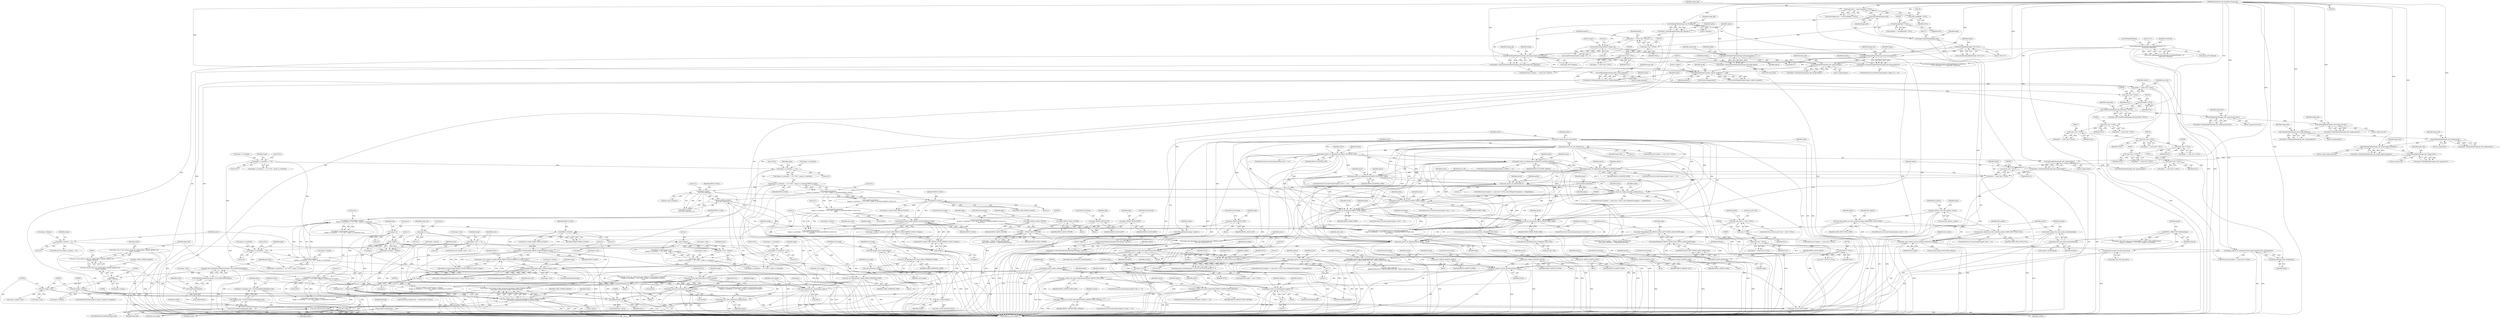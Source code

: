 digraph "0_ImageMagick_f6e9d0d9955e85bdd7540b251cd50d598dacc5e6_42@API" {
"1001002" [label="(Call,cairo_image=cairo_create(surface))"];
"1001004" [label="(Call,cairo_create(surface))"];
"1000984" [label="(Call,surface=cairo_image_surface_create_for_data(pixels,CAIRO_FORMAT_ARGB32,\n    (int) image->columns,(int) image->rows,(int) stride))"];
"1000986" [label="(Call,cairo_image_surface_create_for_data(pixels,CAIRO_FORMAT_ARGB32,\n    (int) image->columns,(int) image->rows,(int) stride))"];
"1000978" [label="(Call,pixels=(unsigned char *) GetVirtualMemoryBlob(pixel_info))"];
"1000980" [label="(Call,(unsigned char *) GetVirtualMemoryBlob(pixel_info))"];
"1000982" [label="(Call,GetVirtualMemoryBlob(pixel_info))"];
"1000961" [label="(Call,pixel_info == (MemoryInfo *) NULL)"];
"1000949" [label="(Call,pixel_info=AcquireVirtualMemory(image->rows,stride*sizeof(*pixels)))"];
"1000951" [label="(Call,AcquireVirtualMemory(image->rows,stride*sizeof(*pixels)))"];
"1000916" [label="(Call,SetImageExtent(image,image->columns,image->rows))"];
"1000238" [label="(Call,GetImageProperty(image,\"caption\"))"];
"1000227" [label="(Call,SetImageProperty(image,\"caption\",property))"];
"1000221" [label="(Call,InterpretImageProperties(image_info,image,option))"];
"1000185" [label="(Call,GetImageOption(image_info,\"filename\"))"];
"1000176" [label="(Call,AcquireImage(image_info))"];
"1000136" [label="(Call,image_info != (const ImageInfo *) NULL)"];
"1000110" [label="(MethodParameterIn,const ImageInfo *image_info)"];
"1000138" [label="(Call,(const ImageInfo *) NULL)"];
"1000180" [label="(Call,ResetImagePage(image,\"0x0+0+0\"))"];
"1000174" [label="(Call,image=AcquireImage(image_info))"];
"1000205" [label="(Call,LocaleNCompare(option,\"pango:\",6))"];
"1000189" [label="(Call,option == (const char *) NULL)"];
"1000183" [label="(Call,option=GetImageOption(image_info,\"filename\"))"];
"1000191" [label="(Call,(const char *) NULL)"];
"1000165" [label="(Call,(ExceptionInfo *) NULL)"];
"1000212" [label="(Call,InterpretImageProperties(image_info,image,option+6))"];
"1000196" [label="(Call,InterpretImageProperties(image_info,image,image_info->filename))"];
"1000155" [label="(Call,LogMagickEvent(TraceEvent,GetMagickModule(),\"%s\",\n      image_info->filename))"];
"1000194" [label="(Call,property=InterpretImageProperties(image_info,image,image_info->filename))"];
"1000210" [label="(Call,property=InterpretImageProperties(image_info,image,option+6))"];
"1000219" [label="(Call,property=InterpretImageProperties(image_info,image,option))"];
"1000782" [label="(Call,image->columns=(extent.x+extent.width+PANGO_SCALE/2)/PANGO_SCALE+2*page.x)"];
"1000787" [label="(Call,(extent.x+extent.width+PANGO_SCALE/2)/PANGO_SCALE)"];
"1000796" [label="(Call,PANGO_SCALE/2)"];
"1000671" [label="(Call,PANGO_SCALE*\n        draw_info->pointsize)"];
"1000576" [label="(Call,(image->x_resolution == 0.0 ? 90.0 : image->x_resolution)*PANGO_SCALE)"];
"1000578" [label="(Call,image->x_resolution == 0.0)"];
"1000248" [label="(Call,image->x_resolution == 0.0)"];
"1000800" [label="(Call,2*page.x)"];
"1000744" [label="(Call,page.x=0)"];
"1000825" [label="(Call,image->columns*\n        (image->x_resolution == 0.0 ? 90.0 : image->x_resolution))"];
"1000807" [label="(Call,image->columns-=2*page.x)"];
"1000811" [label="(Call,2*page.x)"];
"1000771" [label="(Call,image->columns == 0)"];
"1000830" [label="(Call,image->x_resolution == 0.0)"];
"1000897" [label="(Call,image->rows*\n         (image->y_resolution == 0.0 ? 90.0 : image->y_resolution))"];
"1000879" [label="(Call,image->rows-=2*page.y)"];
"1000883" [label="(Call,2*page.y)"];
"1000749" [label="(Call,page.y=0)"];
"1000843" [label="(Call,image->rows == 0)"];
"1000902" [label="(Call,image->y_resolution == 0.0)"];
"1000854" [label="(Call,image->rows=(extent.y+extent.height+PANGO_SCALE/2)/PANGO_SCALE+2*page.y)"];
"1000859" [label="(Call,(extent.y+extent.height+PANGO_SCALE/2)/PANGO_SCALE)"];
"1000868" [label="(Call,PANGO_SCALE/2)"];
"1000823" [label="(Call,PANGO_SCALE*image->columns*\n        (image->x_resolution == 0.0 ? 90.0 : image->x_resolution))"];
"1000872" [label="(Call,2*page.y)"];
"1000955" [label="(Call,stride*sizeof(*pixels))"];
"1000938" [label="(Call,stride=(size_t) cairo_format_stride_for_width(CAIRO_FORMAT_ARGB32,(int)\n    image->columns))"];
"1000940" [label="(Call,(size_t) cairo_format_stride_for_width(CAIRO_FORMAT_ARGB32,(int)\n    image->columns))"];
"1000942" [label="(Call,cairo_format_stride_for_width(CAIRO_FORMAT_ARGB32,(int)\n    image->columns))"];
"1000944" [label="(Call,(int)\n    image->columns)"];
"1000963" [label="(Call,(MemoryInfo *) NULL)"];
"1000849" [label="(Call,pango_layout_get_extents(layout,NULL,&extent))"];
"1000816" [label="(Call,pango_layout_set_width(layout,(int) ((PANGO_SCALE*image->columns*\n        (image->x_resolution == 0.0 ? 90.0 : image->x_resolution)+45.0)/90.0+\n        0.5)))"];
"1000742" [label="(Call,pango_layout_context_changed(layout))"];
"1000698" [label="(Call,pango_layout_set_text(layout,caption,-1))"];
"1000677" [label="(Call,pango_layout_set_font_description(layout,description))"];
"1000647" [label="(Call,pango_layout_set_alignment(layout,align))"];
"1000427" [label="(Call,pango_layout_set_auto_dir(layout,1))"];
"1000412" [label="(Call,layout=pango_layout_new(context))"];
"1000414" [label="(Call,pango_layout_new(context))"];
"1000391" [label="(Call,pango_context_set_gravity_hint(context,PANGO_GRAVITY_HINT_LINE))"];
"1000370" [label="(Call,pango_context_set_base_gravity(context,gravity))"];
"1000321" [label="(Call,pango_context_set_base_dir(context,draw_info->direction ==\n    RightToLeftDirection ? PANGO_DIRECTION_RTL : PANGO_DIRECTION_LTR))"];
"1000310" [label="(Call,pango_context_set_language(context,pango_language_from_string(option)))"];
"1000294" [label="(Call,pango_cairo_context_set_font_options(context,font_options))"];
"1000290" [label="(Call,context=pango_font_map_create_context(fontmap))"];
"1000292" [label="(Call,pango_font_map_create_context(fontmap))"];
"1000245" [label="(Call,PANGO_CAIRO_FONT_MAP(fontmap))"];
"1000241" [label="(Call,fontmap=pango_cairo_font_map_new())"];
"1000257" [label="(Call,font_options=cairo_font_options_create())"];
"1000287" [label="(Call,cairo_font_options_set_hint_style(font_options,CAIRO_HINT_STYLE_FULL))"];
"1000278" [label="(Call,cairo_font_options_set_hint_style(font_options,CAIRO_HINT_STYLE_NONE))"];
"1000312" [label="(Call,pango_language_from_string(option))"];
"1000305" [label="(Call,option != (const char *) NULL)"];
"1000299" [label="(Call,option=GetImageOption(image_info,\"pango:language\"))"];
"1000301" [label="(Call,GetImageOption(image_info,\"pango:language\"))"];
"1000262" [label="(Call,GetImageOption(image_info,\"pango:hinting\"))"];
"1000307" [label="(Call,(const char *) NULL)"];
"1000268" [label="(Call,(const char *) NULL)"];
"1000338" [label="(Call,gravity=PANGO_GRAVITY_NORTH)"];
"1000360" [label="(Call,gravity=PANGO_GRAVITY_SOUTH)"];
"1000346" [label="(Call,gravity=PANGO_GRAVITY_WEST)"];
"1000366" [label="(Call,gravity=PANGO_GRAVITY_AUTO)"];
"1000354" [label="(Call,gravity=PANGO_GRAVITY_EAST)"];
"1000400" [label="(Call,pango_context_set_gravity_hint(context,PANGO_GRAVITY_HINT_NATURAL))"];
"1000409" [label="(Call,pango_context_set_gravity_hint(context,PANGO_GRAVITY_HINT_STRONG))"];
"1000552" [label="(Call,pango_layout_set_wrap(layout,PANGO_WRAP_WORD_CHAR))"];
"1000513" [label="(Call,pango_layout_set_single_paragraph_mode(layout,1))"];
"1000466" [label="(Call,pango_layout_set_ellipsize(layout,PANGO_ELLIPSIZE_NONE))"];
"1000448" [label="(Call,pango_layout_set_ellipsize(layout,PANGO_ELLIPSIZE_END))"];
"1000457" [label="(Call,pango_layout_set_ellipsize(layout,PANGO_ELLIPSIZE_MIDDLE))"];
"1000475" [label="(Call,pango_layout_set_ellipsize(layout,PANGO_ELLIPSIZE_START))"];
"1000494" [label="(Call,pango_layout_set_justify(layout,1))"];
"1000543" [label="(Call,pango_layout_set_wrap(layout,PANGO_WRAP_WORD))"];
"1000534" [label="(Call,pango_layout_set_wrap(layout,PANGO_WRAP_CHAR))"];
"1000566" [label="(Call,pango_layout_set_indent(layout,(int) ((StringToLong(option)*\n      (image->x_resolution == 0.0 ? 90.0 : image->x_resolution)*PANGO_SCALE+45)/\n      90.0+0.5)))"];
"1000568" [label="(Call,(int) ((StringToLong(option)*\n      (image->x_resolution == 0.0 ? 90.0 : image->x_resolution)*PANGO_SCALE+45)/\n      90.0+0.5))"];
"1000571" [label="(Call,(StringToLong(option)*\n      (image->x_resolution == 0.0 ? 90.0 : image->x_resolution)*PANGO_SCALE+45)/\n      90.0)"];
"1000573" [label="(Call,StringToLong(option)*\n      (image->x_resolution == 0.0 ? 90.0 : image->x_resolution)*PANGO_SCALE)"];
"1000574" [label="(Call,StringToLong(option))"];
"1000561" [label="(Call,option != (const char *) NULL)"];
"1000555" [label="(Call,option=GetImageOption(image_info,\"pango:indent\"))"];
"1000557" [label="(Call,GetImageOption(image_info,\"pango:indent\"))"];
"1000518" [label="(Call,GetImageOption(image_info,\"pango:wrap\"))"];
"1000499" [label="(Call,GetImageOption(image_info,\"pango:single-paragraph\"))"];
"1000480" [label="(Call,GetImageOption(image_info,\"pango:justify\"))"];
"1000432" [label="(Call,GetImageOption(image_info,\"pango:ellipsize\"))"];
"1000418" [label="(Call,GetImageOption(image_info,\"pango:auto-dir\"))"];
"1000375" [label="(Call,GetImageOption(image_info,\"pango:gravity-hint\"))"];
"1000316" [label="(Call,CloneDrawInfo(image_info,(DrawInfo *) NULL))"];
"1000318" [label="(Call,(DrawInfo *) NULL)"];
"1000563" [label="(Call,(const char *) NULL)"];
"1000524" [label="(Call,(const char *) NULL)"];
"1000506" [label="(Call,(const char *) NULL)"];
"1000487" [label="(Call,(const char *) NULL)"];
"1000438" [label="(Call,(const char *) NULL)"];
"1000424" [label="(Call,(const char *) NULL)"];
"1000381" [label="(Call,(const char *) NULL)"];
"1000638" [label="(Call,align=(PangoAlignment) (PANGO_ALIGN_LEFT+PANGO_ALIGN_RIGHT-align))"];
"1000640" [label="(Call,(PangoAlignment) (PANGO_ALIGN_LEFT+PANGO_ALIGN_RIGHT-align))"];
"1000644" [label="(Call,PANGO_ALIGN_RIGHT-align)"];
"1000630" [label="(Call,align != PANGO_ALIGN_CENTER)"];
"1000597" [label="(Call,align=PANGO_ALIGN_CENTER)"];
"1000620" [label="(Call,align=PANGO_ALIGN_CENTER)"];
"1000607" [label="(Call,align=PANGO_ALIGN_LEFT)"];
"1000624" [label="(Call,align=PANGO_ALIGN_LEFT)"];
"1000602" [label="(Call,align=PANGO_ALIGN_RIGHT)"];
"1000666" [label="(Call,pango_font_description_set_size(description,(int) (PANGO_SCALE*\n        draw_info->pointsize+0.5)))"];
"1000660" [label="(Call,description=pango_font_description_from_string(draw_info->font))"];
"1000662" [label="(Call,pango_font_description_from_string(draw_info->font))"];
"1000651" [label="(Call,draw_info->font != (char *) NULL)"];
"1000655" [label="(Call,(char *) NULL)"];
"1000668" [label="(Call,(int) (PANGO_SCALE*\n        draw_info->pointsize+0.5))"];
"1000235" [label="(Call,caption=ConstantString(GetImageProperty(image,\"caption\")))"];
"1000237" [label="(Call,ConstantString(GetImageProperty(image,\"caption\")))"];
"1000701" [label="(Call,-1)"];
"1000737" [label="(Call,pango_layout_set_markup(layout,caption,-1))"];
"1000713" [label="(Call,pango_parse_markup(caption,-1,0,NULL,NULL,NULL,&error))"];
"1000715" [label="(Call,-1)"];
"1000708" [label="(Call,(GError *) NULL)"];
"1000691" [label="(Call,(const char *) NULL)"];
"1000740" [label="(Call,-1)"];
"1000818" [label="(Call,(int) ((PANGO_SCALE*image->columns*\n        (image->x_resolution == 0.0 ? 90.0 : image->x_resolution)+45.0)/90.0+\n        0.5))"];
"1000821" [label="(Call,(PANGO_SCALE*image->columns*\n        (image->x_resolution == 0.0 ? 90.0 : image->x_resolution)+45.0)/90.0)"];
"1000777" [label="(Call,pango_layout_get_extents(layout,NULL,&extent))"];
"1000759" [label="(Call,(char *) NULL)"];
"1000989" [label="(Call,(int) image->columns)"];
"1000994" [label="(Call,(int) image->rows)"];
"1000999" [label="(Call,(int) stride)"];
"1001006" [label="(Call,cairo_set_operator(cairo_image,CAIRO_OPERATOR_CLEAR))"];
"1001009" [label="(Call,cairo_paint(cairo_image))"];
"1001011" [label="(Call,cairo_set_operator(cairo_image,CAIRO_OPERATOR_OVER))"];
"1001014" [label="(Call,cairo_translate(cairo_image,page.x,page.y))"];
"1001022" [label="(Call,pango_cairo_show_layout(cairo_image,layout))"];
"1001025" [label="(Call,cairo_destroy(cairo_image))"];
"1001029" [label="(Call,g_object_unref(layout))"];
"1000303" [label="(Literal,\"pango:language\")"];
"1000369" [label="(ControlStructure,break;)"];
"1000451" [label="(ControlStructure,if (LocaleCompare(option,\"middle\") == 0))"];
"1000219" [label="(Call,property=InterpretImageProperties(image_info,image,option))"];
"1000988" [label="(Identifier,CAIRO_FORMAT_ARGB32)"];
"1000978" [label="(Call,pixels=(unsigned char *) GetVirtualMemoryBlob(pixel_info))"];
"1000195" [label="(Identifier,property)"];
"1000305" [label="(Call,option != (const char *) NULL)"];
"1000632" [label="(Identifier,PANGO_ALIGN_CENTER)"];
"1000598" [label="(Identifier,align)"];
"1000433" [label="(Identifier,image_info)"];
"1000714" [label="(Identifier,caption)"];
"1000712" [label="(Call,pango_parse_markup(caption,-1,0,NULL,NULL,NULL,&error) == 0)"];
"1000397" [label="(Identifier,option)"];
"1000565" [label="(Identifier,NULL)"];
"1000960" [label="(ControlStructure,if (pixel_info == (MemoryInfo *) NULL))"];
"1000432" [label="(Call,GetImageOption(image_info,\"pango:ellipsize\"))"];
"1000943" [label="(Identifier,CAIRO_FORMAT_ARGB32)"];
"1000936" [label="(Call,DestroyImageList(image))"];
"1000495" [label="(Identifier,layout)"];
"1000417" [label="(Identifier,option)"];
"1000135" [label="(Call,assert(image_info != (const ImageInfo *) NULL))"];
"1000982" [label="(Call,GetVirtualMemoryBlob(pixel_info))"];
"1000868" [label="(Call,PANGO_SCALE/2)"];
"1000839" [label="(Literal,45.0)"];
"1000646" [label="(Identifier,align)"];
"1000676" [label="(Literal,0.5)"];
"1000824" [label="(Identifier,PANGO_SCALE)"];
"1000939" [label="(Identifier,stride)"];
"1000588" [label="(Literal,45)"];
"1000314" [label="(Call,draw_info=CloneDrawInfo(image_info,(DrawInfo *) NULL))"];
"1000738" [label="(Identifier,layout)"];
"1000746" [label="(Identifier,page)"];
"1001008" [label="(Identifier,CAIRO_OPERATOR_CLEAR)"];
"1000339" [label="(Identifier,gravity)"];
"1000587" [label="(Identifier,PANGO_SCALE)"];
"1000292" [label="(Call,pango_font_map_create_context(fontmap))"];
"1000567" [label="(Identifier,layout)"];
"1000312" [label="(Call,pango_language_from_string(option))"];
"1000657" [label="(Identifier,NULL)"];
"1000268" [label="(Call,(const char *) NULL)"];
"1000593" [label="(Identifier,draw_info)"];
"1000534" [label="(Call,pango_layout_set_wrap(layout,PANGO_WRAP_CHAR))"];
"1000536" [label="(Identifier,PANGO_WRAP_CHAR)"];
"1000307" [label="(Call,(const char *) NULL)"];
"1000494" [label="(Call,pango_layout_set_justify(layout,1))"];
"1000662" [label="(Call,pango_font_description_from_string(draw_info->font))"];
"1000843" [label="(Call,image->rows == 0)"];
"1000719" [label="(Identifier,NULL)"];
"1000830" [label="(Call,image->x_resolution == 0.0)"];
"1000365" [label="(Block,)"];
"1000623" [label="(ControlStructure,break;)"];
"1001013" [label="(Identifier,CAIRO_OPERATOR_OVER)"];
"1000968" [label="(Identifier,draw_info)"];
"1000197" [label="(Identifier,image_info)"];
"1000842" [label="(ControlStructure,if (image->rows == 0))"];
"1000545" [label="(Identifier,PANGO_WRAP_WORD)"];
"1001002" [label="(Call,cairo_image=cairo_create(surface))"];
"1000258" [label="(Identifier,font_options)"];
"1000573" [label="(Call,StringToLong(option)*\n      (image->x_resolution == 0.0 ? 90.0 : image->x_resolution)*PANGO_SCALE)"];
"1000316" [label="(Call,CloneDrawInfo(image_info,(DrawInfo *) NULL))"];
"1000165" [label="(Call,(ExceptionInfo *) NULL)"];
"1000311" [label="(Identifier,context)"];
"1001005" [label="(Identifier,surface)"];
"1000297" [label="(Call,cairo_font_options_destroy(font_options))"];
"1000401" [label="(Identifier,context)"];
"1000416" [label="(Call,option=GetImageOption(image_info,\"pango:auto-dir\"))"];
"1000881" [label="(Identifier,image)"];
"1000393" [label="(Identifier,PANGO_GRAVITY_HINT_LINE)"];
"1000723" [label="(Literal,0)"];
"1000430" [label="(Call,option=GetImageOption(image_info,\"pango:ellipsize\"))"];
"1001023" [label="(Identifier,cairo_image)"];
"1000289" [label="(Identifier,CAIRO_HINT_STYLE_FULL)"];
"1001014" [label="(Call,cairo_translate(cairo_image,page.x,page.y))"];
"1000849" [label="(Call,pango_layout_get_extents(layout,NULL,&extent))"];
"1000412" [label="(Call,layout=pango_layout_new(context))"];
"1000345" [label="(Block,)"];
"1000450" [label="(Identifier,PANGO_ELLIPSIZE_END)"];
"1000415" [label="(Identifier,context)"];
"1000295" [label="(Identifier,context)"];
"1000347" [label="(Identifier,gravity)"];
"1000956" [label="(Identifier,stride)"];
"1000381" [label="(Call,(const char *) NULL)"];
"1000554" [label="(Identifier,PANGO_WRAP_WORD_CHAR)"];
"1000973" [label="(Call,DestroyString(caption))"];
"1000205" [label="(Call,LocaleNCompare(option,\"pango:\",6))"];
"1000801" [label="(Literal,2)"];
"1000320" [label="(Identifier,NULL)"];
"1000556" [label="(Identifier,option)"];
"1000304" [label="(ControlStructure,if (option != (const char *) NULL))"];
"1000568" [label="(Call,(int) ((StringToLong(option)*\n      (image->x_resolution == 0.0 ? 90.0 : image->x_resolution)*PANGO_SCALE+45)/\n      90.0+0.5))"];
"1000660" [label="(Call,description=pango_font_description_from_string(draw_info->font))"];
"1000888" [label="(Call,pango_layout_set_height(layout,(int) ((PANGO_SCALE*image->rows*\n         (image->y_resolution == 0.0 ? 90.0 : image->y_resolution)+45.0)/90.0+\n         0.5)))"];
"1000227" [label="(Call,SetImageProperty(image,\"caption\",property))"];
"1000411" [label="(Identifier,PANGO_GRAVITY_HINT_STRONG)"];
"1000313" [label="(Identifier,option)"];
"1000429" [label="(Literal,1)"];
"1000306" [label="(Identifier,option)"];
"1000348" [label="(Identifier,PANGO_GRAVITY_WEST)"];
"1000209" [label="(Literal,0)"];
"1000204" [label="(Call,LocaleNCompare(option,\"pango:\",6) == 0)"];
"1000914" [label="(Call,status=SetImageExtent(image,image->columns,image->rows))"];
"1000520" [label="(Literal,\"pango:wrap\")"];
"1000174" [label="(Call,image=AcquireImage(image_info))"];
"1000983" [label="(Identifier,pixel_info)"];
"1000206" [label="(Identifier,option)"];
"1000310" [label="(Call,pango_context_set_language(context,pango_language_from_string(option)))"];
"1000522" [label="(Call,option != (const char *) NULL)"];
"1000293" [label="(Identifier,fontmap)"];
"1000188" [label="(ControlStructure,if (option == (const char *) NULL))"];
"1000247" [label="(Call,image->x_resolution == 0.0 ? 90.0 : image->x_resolution)"];
"1000860" [label="(Call,extent.y+extent.height+PANGO_SCALE/2)"];
"1000743" [label="(Identifier,layout)"];
"1000110" [label="(MethodParameterIn,const ImageInfo *image_info)"];
"1000501" [label="(Literal,\"pango:single-paragraph\")"];
"1000741" [label="(Literal,1)"];
"1000391" [label="(Call,pango_context_set_gravity_hint(context,PANGO_GRAVITY_HINT_LINE))"];
"1000246" [label="(Identifier,fontmap)"];
"1001032" [label="(Identifier,fontmap)"];
"1000385" [label="(ControlStructure,if (LocaleCompare(option,\"line\") == 0))"];
"1001001" [label="(Identifier,stride)"];
"1000985" [label="(Identifier,surface)"];
"1000210" [label="(Call,property=InterpretImageProperties(image_info,image,option+6))"];
"1000434" [label="(Literal,\"pango:ellipsize\")"];
"1000571" [label="(Call,(StringToLong(option)*\n      (image->x_resolution == 0.0 ? 90.0 : image->x_resolution)*PANGO_SCALE+45)/\n      90.0)"];
"1000321" [label="(Call,pango_context_set_base_dir(context,draw_info->direction ==\n    RightToLeftDirection ? PANGO_DIRECTION_RTL : PANGO_DIRECTION_LTR))"];
"1000544" [label="(Identifier,layout)"];
"1000589" [label="(Literal,90.0)"];
"1000508" [label="(Identifier,NULL)"];
"1001003" [label="(Identifier,cairo_image)"];
"1000820" [label="(Call,(PANGO_SCALE*image->columns*\n        (image->x_resolution == 0.0 ? 90.0 : image->x_resolution)+45.0)/90.0+\n        0.5)"];
"1000112" [label="(Block,)"];
"1000950" [label="(Identifier,pixel_info)"];
"1000376" [label="(Identifier,image_info)"];
"1000207" [label="(Literal,\"pango:\")"];
"1000136" [label="(Call,image_info != (const ImageInfo *) NULL)"];
"1000610" [label="(ControlStructure,break;)"];
"1000625" [label="(Identifier,align)"];
"1000266" [label="(Call,option != (const char *) NULL)"];
"1000317" [label="(Identifier,image_info)"];
"1000621" [label="(Identifier,align)"];
"1000949" [label="(Call,pixel_info=AcquireVirtualMemory(image->rows,stride*sizeof(*pixels)))"];
"1000500" [label="(Identifier,image_info)"];
"1000582" [label="(Literal,0.0)"];
"1000704" [label="(Block,)"];
"1000362" [label="(Identifier,PANGO_GRAVITY_SOUTH)"];
"1000889" [label="(Identifier,layout)"];
"1000287" [label="(Call,cairo_font_options_set_hint_style(font_options,CAIRO_HINT_STYLE_FULL))"];
"1000626" [label="(Identifier,PANGO_ALIGN_LEFT)"];
"1000181" [label="(Identifier,image)"];
"1000851" [label="(Identifier,NULL)"];
"1000482" [label="(Literal,\"pango:justify\")"];
"1000185" [label="(Call,GetImageOption(image_info,\"filename\"))"];
"1000489" [label="(Identifier,NULL)"];
"1000264" [label="(Literal,\"pango:hinting\")"];
"1001031" [label="(Call,g_object_unref(fontmap))"];
"1000576" [label="(Call,(image->x_resolution == 0.0 ? 90.0 : image->x_resolution)*PANGO_SCALE)"];
"1000479" [label="(Identifier,option)"];
"1000821" [label="(Call,(PANGO_SCALE*image->columns*\n        (image->x_resolution == 0.0 ? 90.0 : image->x_resolution)+45.0)/90.0)"];
"1000879" [label="(Call,image->rows-=2*page.y)"];
"1000240" [label="(Literal,\"caption\")"];
"1000239" [label="(Identifier,image)"];
"1000783" [label="(Call,image->columns)"];
"1000844" [label="(Call,image->rows)"];
"1000513" [label="(Call,pango_layout_set_single_paragraph_mode(layout,1))"];
"1000869" [label="(Identifier,PANGO_SCALE)"];
"1000679" [label="(Identifier,description)"];
"1000353" [label="(Block,)"];
"1000755" [label="(Call,image_info->page != (char *) NULL)"];
"1000782" [label="(Call,image->columns=(extent.x+extent.width+PANGO_SCALE/2)/PANGO_SCALE+2*page.x)"];
"1000191" [label="(Call,(const char *) NULL)"];
"1000816" [label="(Call,pango_layout_set_width(layout,(int) ((PANGO_SCALE*image->columns*\n        (image->x_resolution == 0.0 ? 90.0 : image->x_resolution)+45.0)/90.0+\n        0.5)))"];
"1000448" [label="(Call,pango_layout_set_ellipsize(layout,PANGO_ELLIPSIZE_END))"];
"1000603" [label="(Identifier,align)"];
"1000524" [label="(Call,(const char *) NULL)"];
"1000187" [label="(Literal,\"filename\")"];
"1001004" [label="(Call,cairo_create(surface))"];
"1000578" [label="(Call,image->x_resolution == 0.0)"];
"1000715" [label="(Call,-1)"];
"1000537" [label="(ControlStructure,if (LocaleCompare(option,\"word\") == 0))"];
"1000944" [label="(Call,(int)\n    image->columns)"];
"1000480" [label="(Call,GetImageOption(image_info,\"pango:justify\"))"];
"1000214" [label="(Identifier,image)"];
"1000640" [label="(Call,(PangoAlignment) (PANGO_ALIGN_LEFT+PANGO_ALIGN_RIGHT-align))"];
"1000642" [label="(Call,PANGO_ALIGN_LEFT+PANGO_ALIGN_RIGHT-align)"];
"1000270" [label="(Identifier,NULL)"];
"1000918" [label="(Call,image->columns)"];
"1000155" [label="(Call,LogMagickEvent(TraceEvent,GetMagickModule(),\"%s\",\n      image_info->filename))"];
"1000585" [label="(Identifier,image)"];
"1000608" [label="(Identifier,align)"];
"1000190" [label="(Identifier,option)"];
"1000349" [label="(ControlStructure,break;)"];
"1001025" [label="(Call,cairo_destroy(cairo_image))"];
"1000279" [label="(Identifier,font_options)"];
"1001213" [label="(MethodReturn,static Image *)"];
"1000638" [label="(Call,align=(PangoAlignment) (PANGO_ALIGN_LEFT+PANGO_ALIGN_RIGHT-align))"];
"1000563" [label="(Call,(const char *) NULL)"];
"1000831" [label="(Call,image->x_resolution)"];
"1000885" [label="(Call,page.y)"];
"1000962" [label="(Identifier,pixel_info)"];
"1000955" [label="(Call,stride*sizeof(*pixels))"];
"1000460" [label="(ControlStructure,if (LocaleCompare(option,\"none\") == 0))"];
"1000772" [label="(Call,image->columns)"];
"1000826" [label="(Call,image->columns)"];
"1000553" [label="(Identifier,layout)"];
"1000670" [label="(Call,PANGO_SCALE*\n        draw_info->pointsize+0.5)"];
"1000994" [label="(Call,(int) image->rows)"];
"1001035" [label="(Call,SetImageBackgroundColor(image))"];
"1001010" [label="(Identifier,cairo_image)"];
"1000579" [label="(Call,image->x_resolution)"];
"1000678" [label="(Identifier,layout)"];
"1000186" [label="(Identifier,image_info)"];
"1000847" [label="(Literal,0)"];
"1000698" [label="(Call,pango_layout_set_text(layout,caption,-1))"];
"1000337" [label="(Block,)"];
"1000383" [label="(Identifier,NULL)"];
"1000996" [label="(Call,image->rows)"];
"1001026" [label="(Identifier,cairo_image)"];
"1000561" [label="(Call,option != (const char *) NULL)"];
"1000224" [label="(Identifier,option)"];
"1000410" [label="(Identifier,context)"];
"1000180" [label="(Call,ResetImagePage(image,\"0x0+0+0\"))"];
"1000737" [label="(Call,pango_layout_set_markup(layout,caption,-1))"];
"1000562" [label="(Identifier,option)"];
"1000812" [label="(Literal,2)"];
"1000901" [label="(Call,image->y_resolution == 0.0 ? 90.0 : image->y_resolution)"];
"1000797" [label="(Identifier,PANGO_SCALE)"];
"1000987" [label="(Identifier,pixels)"];
"1000372" [label="(Identifier,gravity)"];
"1000575" [label="(Identifier,option)"];
"1000999" [label="(Call,(int) stride)"];
"1000159" [label="(Call,image_info->filename)"];
"1000245" [label="(Call,PANGO_CAIRO_FONT_MAP(fontmap))"];
"1000807" [label="(Call,image->columns-=2*page.x)"];
"1000916" [label="(Call,SetImageExtent(image,image->columns,image->rows))"];
"1000609" [label="(Identifier,PANGO_ALIGN_LEFT)"];
"1000485" [label="(Call,option != (const char *) NULL)"];
"1000871" [label="(Identifier,PANGO_SCALE)"];
"1000837" [label="(Identifier,image)"];
"1000422" [label="(Call,option != (const char *) NULL)"];
"1000253" [label="(Literal,90.0)"];
"1000229" [label="(Literal,\"caption\")"];
"1000262" [label="(Call,GetImageOption(image_info,\"pango:hinting\"))"];
"1000809" [label="(Identifier,image)"];
"1000716" [label="(Literal,1)"];
"1000726" [label="(Call,ThrowMagickException(exception,GetMagickModule(),CoderError,\n          error->message,\"`%s'\",image_info->filename))"];
"1000238" [label="(Call,GetImageProperty(image,\"caption\"))"];
"1000700" [label="(Identifier,caption)"];
"1000370" [label="(Call,pango_context_set_base_gravity(context,gravity))"];
"1000856" [label="(Identifier,image)"];
"1000602" [label="(Call,align=PANGO_ALIGN_RIGHT)"];
"1000476" [label="(Identifier,layout)"];
"1000806" [label="(Block,)"];
"1000583" [label="(Literal,90.0)"];
"1000502" [label="(ControlStructure,if ((option != (const char *) NULL) && (IsMagickTrue(option) != MagickFalse)))"];
"1000196" [label="(Call,InterpretImageProperties(image_info,image,image_info->filename))"];
"1000290" [label="(Call,context=pango_font_map_create_context(fontmap))"];
"1000249" [label="(Call,image->x_resolution)"];
"1000858" [label="(Call,(extent.y+extent.height+PANGO_SCALE/2)/PANGO_SCALE+2*page.y)"];
"1001019" [label="(Call,page.y)"];
"1000250" [label="(Identifier,image)"];
"1000577" [label="(Call,image->x_resolution == 0.0 ? 90.0 : image->x_resolution)"];
"1000780" [label="(Call,&extent)"];
"1000777" [label="(Call,pango_layout_get_extents(layout,NULL,&extent))"];
"1000184" [label="(Identifier,option)"];
"1000884" [label="(Literal,2)"];
"1000360" [label="(Call,gravity=PANGO_GRAVITY_SOUTH)"];
"1000979" [label="(Identifier,pixels)"];
"1000961" [label="(Call,pixel_info == (MemoryInfo *) NULL)"];
"1000991" [label="(Call,image->columns)"];
"1000463" [label="(Identifier,option)"];
"1000223" [label="(Identifier,image)"];
"1000428" [label="(Identifier,layout)"];
"1000158" [label="(Literal,\"%s\")"];
"1000740" [label="(Call,-1)"];
"1000235" [label="(Call,caption=ConstantString(GetImageProperty(image,\"caption\")))"];
"1000745" [label="(Call,page.x)"];
"1000859" [label="(Call,(extent.y+extent.height+PANGO_SCALE/2)/PANGO_SCALE)"];
"1000702" [label="(Literal,1)"];
"1000627" [label="(ControlStructure,break;)"];
"1000570" [label="(Call,(StringToLong(option)*\n      (image->x_resolution == 0.0 ? 90.0 : image->x_resolution)*PANGO_SCALE+45)/\n      90.0+0.5)"];
"1001006" [label="(Call,cairo_set_operator(cairo_image,CAIRO_OPERATOR_CLEAR))"];
"1000580" [label="(Identifier,image)"];
"1000874" [label="(Call,page.y)"];
"1000357" [label="(ControlStructure,break;)"];
"1000418" [label="(Call,GetImageOption(image_info,\"pango:auto-dir\"))"];
"1000475" [label="(Call,pango_layout_set_ellipsize(layout,PANGO_ELLIPSIZE_START))"];
"1000363" [label="(ControlStructure,break;)"];
"1000374" [label="(Identifier,option)"];
"1000178" [label="(Call,(void) ResetImagePage(image,\"0x0+0+0\"))"];
"1000519" [label="(Identifier,image_info)"];
"1000644" [label="(Call,PANGO_ALIGN_RIGHT-align)"];
"1000163" [label="(Call,exception != (ExceptionInfo *) NULL)"];
"1001208" [label="(Call,DestroyString(caption))"];
"1000902" [label="(Call,image->y_resolution == 0.0)"];
"1000280" [label="(Identifier,CAIRO_HINT_STYLE_NONE)"];
"1000706" [label="(Call,error=(GError *) NULL)"];
"1000677" [label="(Call,pango_layout_set_font_description(layout,description))"];
"1000612" [label="(Block,)"];
"1000153" [label="(Call,(void) LogMagickEvent(TraceEvent,GetMagickModule(),\"%s\",\n      image_info->filename))"];
"1000855" [label="(Call,image->rows)"];
"1000921" [label="(Call,image->rows)"];
"1000951" [label="(Call,AcquireVirtualMemory(image->rows,stride*sizeof(*pixels)))"];
"1000301" [label="(Call,GetImageOption(image_info,\"pango:language\"))"];
"1000414" [label="(Call,pango_layout_new(context))"];
"1000799" [label="(Identifier,PANGO_SCALE)"];
"1000648" [label="(Identifier,layout)"];
"1000748" [label="(Literal,0)"];
"1000742" [label="(Call,pango_layout_context_changed(layout))"];
"1000213" [label="(Identifier,image_info)"];
"1000666" [label="(Call,pango_font_description_set_size(description,(int) (PANGO_SCALE*\n        draw_info->pointsize+0.5)))"];
"1000691" [label="(Call,(const char *) NULL)"];
"1000701" [label="(Call,-1)"];
"1000504" [label="(Call,option != (const char *) NULL)"];
"1000652" [label="(Call,draw_info->font)"];
"1001024" [label="(Identifier,layout)"];
"1000499" [label="(Call,GetImageOption(image_info,\"pango:single-paragraph\"))"];
"1000193" [label="(Identifier,NULL)"];
"1000356" [label="(Identifier,PANGO_GRAVITY_EAST)"];
"1000436" [label="(Call,option != (const char *) NULL)"];
"1000628" [label="(ControlStructure,if ((align != PANGO_ALIGN_CENTER) &&\n      (draw_info->direction == RightToLeftDirection)))"];
"1000693" [label="(Identifier,NULL)"];
"1000840" [label="(Literal,90.0)"];
"1000481" [label="(Identifier,image_info)"];
"1000986" [label="(Call,cairo_image_surface_create_for_data(pixels,CAIRO_FORMAT_ARGB32,\n    (int) image->columns,(int) image->rows,(int) stride))"];
"1001011" [label="(Call,cairo_set_operator(cairo_image,CAIRO_OPERATOR_OVER))"];
"1000811" [label="(Call,2*page.x)"];
"1000757" [label="(Identifier,image_info)"];
"1000653" [label="(Identifier,draw_info)"];
"1000261" [label="(Identifier,option)"];
"1000759" [label="(Call,(char *) NULL)"];
"1000897" [label="(Call,image->rows*\n         (image->y_resolution == 0.0 ? 90.0 : image->y_resolution))"];
"1000354" [label="(Call,gravity=PANGO_GRAVITY_EAST)"];
"1000498" [label="(Identifier,option)"];
"1000281" [label="(ControlStructure,if (LocaleCompare(option,\"full\") != 0))"];
"1000478" [label="(Call,option=GetImageOption(image_info,\"pango:justify\"))"];
"1000667" [label="(Identifier,description)"];
"1000457" [label="(Call,pango_layout_set_ellipsize(layout,PANGO_ELLIPSIZE_MIDDLE))"];
"1001200" [label="(Call,RelinquishVirtualMemory(pixel_info))"];
"1000784" [label="(Identifier,image)"];
"1000558" [label="(Identifier,image_info)"];
"1000203" [label="(ControlStructure,if (LocaleNCompare(option,\"pango:\",6) == 0))"];
"1000449" [label="(Identifier,layout)"];
"1000176" [label="(Call,AcquireImage(image_info))"];
"1000834" [label="(Literal,0.0)"];
"1000243" [label="(Call,pango_cairo_font_map_new())"];
"1000883" [label="(Call,2*page.y)"];
"1000236" [label="(Identifier,caption)"];
"1000252" [label="(Literal,0.0)"];
"1000341" [label="(ControlStructure,break;)"];
"1000377" [label="(Literal,\"pango:gravity-hint\")"];
"1000516" [label="(Call,option=GetImageOption(image_info,\"pango:wrap\"))"];
"1000770" [label="(ControlStructure,if (image->columns == 0))"];
"1000850" [label="(Identifier,layout)"];
"1001030" [label="(Identifier,layout)"];
"1000940" [label="(Call,(size_t) cairo_format_stride_for_width(CAIRO_FORMAT_ARGB32,(int)\n    image->columns))"];
"1000771" [label="(Call,image->columns == 0)"];
"1000346" [label="(Call,gravity=PANGO_GRAVITY_WEST)"];
"1000419" [label="(Identifier,image_info)"];
"1000198" [label="(Identifier,image)"];
"1000421" [label="(ControlStructure,if (option != (const char *) NULL))"];
"1000272" [label="(ControlStructure,if (LocaleCompare(option,\"none\") != 0))"];
"1000228" [label="(Identifier,image)"];
"1000182" [label="(Literal,\"0x0+0+0\")"];
"1000156" [label="(Identifier,TraceEvent)"];
"1000260" [label="(Call,option=GetImageOption(image_info,\"pango:hinting\"))"];
"1000699" [label="(Identifier,layout)"];
"1000296" [label="(Identifier,font_options)"];
"1000543" [label="(Call,pango_layout_set_wrap(layout,PANGO_WRAP_WORD))"];
"1000779" [label="(Identifier,NULL)"];
"1000630" [label="(Call,align != PANGO_ALIGN_CENTER)"];
"1000244" [label="(Call,pango_cairo_font_map_set_resolution(PANGO_CAIRO_FONT_MAP(fontmap),\n    image->x_resolution == 0.0 ? 90.0 : image->x_resolution))"];
"1000786" [label="(Call,(extent.x+extent.width+PANGO_SCALE/2)/PANGO_SCALE+2*page.x)"];
"1000798" [label="(Literal,2)"];
"1000175" [label="(Identifier,image)"];
"1000817" [label="(Identifier,layout)"];
"1000872" [label="(Call,2*page.y)"];
"1000680" [label="(Call,pango_font_description_free(description))"];
"1000257" [label="(Call,font_options=cairo_font_options_create())"];
"1000242" [label="(Identifier,fontmap)"];
"1000442" [label="(ControlStructure,if (LocaleCompare(option,\"end\") == 0))"];
"1000708" [label="(Call,(GError *) NULL)"];
"1000631" [label="(Identifier,align)"];
"1000647" [label="(Call,pango_layout_set_alignment(layout,align))"];
"1000288" [label="(Identifier,font_options)"];
"1000629" [label="(Call,(align != PANGO_ALIGN_CENTER) &&\n      (draw_info->direction == RightToLeftDirection))"];
"1000909" [label="(Identifier,image)"];
"1000302" [label="(Identifier,image_info)"];
"1000600" [label="(ControlStructure,break;)"];
"1000366" [label="(Call,gravity=PANGO_GRAVITY_AUTO)"];
"1000157" [label="(Call,GetMagickModule())"];
"1000835" [label="(Literal,90.0)"];
"1000906" [label="(Literal,0.0)"];
"1000426" [label="(Identifier,NULL)"];
"1000438" [label="(Call,(const char *) NULL)"];
"1000230" [label="(Identifier,property)"];
"1001046" [label="(Call,(ssize_t) image->rows)"];
"1000907" [label="(Literal,90.0)"];
"1000392" [label="(Identifier,context)"];
"1000540" [label="(Identifier,option)"];
"1000375" [label="(Call,GetImageOption(image_info,\"pango:gravity-hint\"))"];
"1000718" [label="(Identifier,NULL)"];
"1000403" [label="(ControlStructure,if (LocaleCompare(option,\"strong\") == 0))"];
"1000440" [label="(Identifier,NULL)"];
"1001009" [label="(Call,cairo_paint(cairo_image))"];
"1000989" [label="(Call,(int) image->columns)"];
"1001012" [label="(Identifier,cairo_image)"];
"1000604" [label="(Identifier,PANGO_ALIGN_RIGHT)"];
"1000555" [label="(Call,option=GetImageOption(image_info,\"pango:indent\"))"];
"1000467" [label="(Identifier,layout)"];
"1000233" [label="(Call,DestroyString(property))"];
"1000402" [label="(Identifier,PANGO_GRAVITY_HINT_NATURAL)"];
"1000333" [label="(Identifier,draw_info)"];
"1000199" [label="(Call,image_info->filename)"];
"1000309" [label="(Identifier,NULL)"];
"1000751" [label="(Identifier,page)"];
"1000373" [label="(Call,option=GetImageOption(image_info,\"pango:gravity-hint\"))"];
"1000903" [label="(Call,image->y_resolution)"];
"1000825" [label="(Call,image->columns*\n        (image->x_resolution == 0.0 ? 90.0 : image->x_resolution))"];
"1000841" [label="(Literal,0.5)"];
"1000557" [label="(Call,GetImageOption(image_info,\"pango:indent\"))"];
"1000468" [label="(Identifier,PANGO_ELLIPSIZE_NONE)"];
"1000406" [label="(Identifier,option)"];
"1000873" [label="(Literal,2)"];
"1000620" [label="(Call,align=PANGO_ALIGN_CENTER)"];
"1000263" [label="(Identifier,image_info)"];
"1000298" [label="(Identifier,font_options)"];
"1000739" [label="(Identifier,caption)"];
"1000775" [label="(Literal,0)"];
"1000291" [label="(Identifier,context)"];
"1000340" [label="(Identifier,PANGO_GRAVITY_NORTH)"];
"1000848" [label="(Block,)"];
"1000574" [label="(Call,StringToLong(option))"];
"1000619" [label="(Block,)"];
"1000639" [label="(Identifier,align)"];
"1000355" [label="(Identifier,gravity)"];
"1000683" [label="(Identifier,option)"];
"1001028" [label="(Identifier,surface)"];
"1000829" [label="(Call,image->x_resolution == 0.0 ? 90.0 : image->x_resolution)"];
"1000917" [label="(Identifier,image)"];
"1000431" [label="(Identifier,option)"];
"1000854" [label="(Call,image->rows=(extent.y+extent.height+PANGO_SCALE/2)/PANGO_SCALE+2*page.y)"];
"1000546" [label="(ControlStructure,if (LocaleCompare(option,\"word-char\") == 0))"];
"1000528" [label="(ControlStructure,if (LocaleCompare(option,\"char\") == 0))"];
"1000635" [label="(Identifier,draw_info)"];
"1000963" [label="(Call,(MemoryInfo *) NULL)"];
"1000259" [label="(Call,cairo_font_options_create())"];
"1000671" [label="(Call,PANGO_SCALE*\n        draw_info->pointsize)"];
"1000517" [label="(Identifier,option)"];
"1000496" [label="(Literal,1)"];
"1000813" [label="(Call,page.x)"];
"1000371" [label="(Identifier,context)"];
"1000400" [label="(Call,pango_context_set_gravity_hint(context,PANGO_GRAVITY_HINT_NATURAL))"];
"1000792" [label="(Call,extent.width+PANGO_SCALE/2)"];
"1000721" [label="(Call,&error)"];
"1000870" [label="(Literal,2)"];
"1000710" [label="(Identifier,NULL)"];
"1000898" [label="(Call,image->rows)"];
"1000420" [label="(Literal,\"pango:auto-dir\")"];
"1000458" [label="(Identifier,layout)"];
"1000952" [label="(Call,image->rows)"];
"1000278" [label="(Call,cairo_font_options_set_hint_style(font_options,CAIRO_HINT_STYLE_NONE))"];
"1000222" [label="(Identifier,image_info)"];
"1000466" [label="(Call,pango_layout_set_ellipsize(layout,PANGO_ELLIPSIZE_NONE))"];
"1000572" [label="(Call,StringToLong(option)*\n      (image->x_resolution == 0.0 ? 90.0 : image->x_resolution)*PANGO_SCALE+45)"];
"1000315" [label="(Identifier,draw_info)"];
"1001070" [label="(Call,(PixelPacket *) NULL)"];
"1000515" [label="(Literal,1)"];
"1000980" [label="(Call,(unsigned char *) GetVirtualMemoryBlob(pixel_info))"];
"1000713" [label="(Call,pango_parse_markup(caption,-1,0,NULL,NULL,NULL,&error))"];
"1000220" [label="(Identifier,property)"];
"1000689" [label="(Call,option != (const char *) NULL)"];
"1000483" [label="(ControlStructure,if ((option != (const char *) NULL) && (IsMagickTrue(option) != MagickFalse)))"];
"1000776" [label="(Block,)"];
"1000845" [label="(Identifier,image)"];
"1000599" [label="(Identifier,PANGO_ALIGN_CENTER)"];
"1000984" [label="(Call,surface=cairo_image_surface_create_for_data(pixels,CAIRO_FORMAT_ARGB32,\n    (int) image->columns,(int) image->rows,(int) stride))"];
"1001058" [label="(Call,GetAuthenticPixels(image,0,y,image->columns,1,exception))"];
"1000322" [label="(Identifier,context)"];
"1000140" [label="(Identifier,NULL)"];
"1000658" [label="(Block,)"];
"1000506" [label="(Call,(const char *) NULL)"];
"1000318" [label="(Call,(DrawInfo *) NULL)"];
"1000241" [label="(Call,fontmap=pango_cairo_font_map_new())"];
"1000864" [label="(Call,extent.height+PANGO_SCALE/2)"];
"1000750" [label="(Call,page.y)"];
"1000487" [label="(Call,(const char *) NULL)"];
"1000189" [label="(Call,option == (const char *) NULL)"];
"1000300" [label="(Identifier,option)"];
"1000687" [label="(ControlStructure,if ((option != (const char *) NULL) && (IsMagickTrue(option) == MagickFalse)))"];
"1000518" [label="(Call,GetImageOption(image_info,\"pango:wrap\"))"];
"1000852" [label="(Call,&extent)"];
"1000427" [label="(Call,pango_layout_set_auto_dir(layout,1))"];
"1000761" [label="(Identifier,NULL)"];
"1000753" [label="(Literal,0)"];
"1000605" [label="(ControlStructure,break;)"];
"1000212" [label="(Call,InterpretImageProperties(image_info,image,option+6))"];
"1001037" [label="(Call,p=pixels)"];
"1000218" [label="(ControlStructure,else)"];
"1000965" [label="(Identifier,NULL)"];
"1000194" [label="(Call,property=InterpretImageProperties(image_info,image,image_info->filename))"];
"1001029" [label="(Call,g_object_unref(layout))"];
"1000215" [label="(Call,option+6)"];
"1001015" [label="(Identifier,cairo_image)"];
"1000559" [label="(Literal,\"pango:indent\")"];
"1000137" [label="(Identifier,image_info)"];
"1000590" [label="(Literal,0.5)"];
"1000684" [label="(Call,GetImageOption(image_info,\"pango:markup\"))"];
"1000649" [label="(Identifier,align)"];
"1000225" [label="(Call,(void) SetImageProperty(image,\"caption\",property))"];
"1000668" [label="(Call,(int) (PANGO_SCALE*\n        draw_info->pointsize+0.5))"];
"1001016" [label="(Call,page.x)"];
"1000796" [label="(Call,PANGO_SCALE/2)"];
"1000818" [label="(Call,(int) ((PANGO_SCALE*image->columns*\n        (image->x_resolution == 0.0 ? 90.0 : image->x_resolution)+45.0)/90.0+\n        0.5))"];
"1000409" [label="(Call,pango_context_set_gravity_hint(context,PANGO_GRAVITY_HINT_STRONG))"];
"1000595" [label="(Block,)"];
"1000672" [label="(Identifier,PANGO_SCALE)"];
"1000177" [label="(Identifier,image_info)"];
"1000248" [label="(Call,image->x_resolution == 0.0)"];
"1000661" [label="(Identifier,description)"];
"1000663" [label="(Call,draw_info->font)"];
"1000808" [label="(Call,image->columns)"];
"1001007" [label="(Identifier,cairo_image)"];
"1000597" [label="(Call,align=PANGO_ALIGN_CENTER)"];
"1000778" [label="(Identifier,layout)"];
"1000942" [label="(Call,cairo_format_stride_for_width(CAIRO_FORMAT_ARGB32,(int)\n    image->columns))"];
"1000645" [label="(Identifier,PANGO_ALIGN_RIGHT)"];
"1000822" [label="(Call,PANGO_SCALE*image->columns*\n        (image->x_resolution == 0.0 ? 90.0 : image->x_resolution)+45.0)"];
"1000323" [label="(Call,draw_info->direction ==\n    RightToLeftDirection ? PANGO_DIRECTION_RTL : PANGO_DIRECTION_LTR)"];
"1000368" [label="(Identifier,PANGO_GRAVITY_AUTO)"];
"1000497" [label="(Call,option=GetImageOption(image_info,\"pango:single-paragraph\"))"];
"1000607" [label="(Call,align=PANGO_ALIGN_LEFT)"];
"1000895" [label="(Call,PANGO_SCALE*image->rows*\n         (image->y_resolution == 0.0 ? 90.0 : image->y_resolution))"];
"1000359" [label="(Block,)"];
"1000454" [label="(Identifier,option)"];
"1000255" [label="(Identifier,image)"];
"1000788" [label="(Call,extent.x+extent.width+PANGO_SCALE/2)"];
"1000650" [label="(ControlStructure,if (draw_info->font != (char *) NULL))"];
"1000167" [label="(Identifier,NULL)"];
"1000800" [label="(Call,2*page.x)"];
"1000823" [label="(Call,PANGO_SCALE*image->columns*\n        (image->x_resolution == 0.0 ? 90.0 : image->x_resolution))"];
"1000361" [label="(Identifier,gravity)"];
"1000622" [label="(Identifier,PANGO_ALIGN_CENTER)"];
"1000673" [label="(Call,draw_info->pointsize)"];
"1000294" [label="(Call,pango_cairo_context_set_font_options(context,font_options))"];
"1000802" [label="(Call,page.x)"];
"1000878" [label="(Block,)"];
"1000624" [label="(Call,align=PANGO_ALIGN_LEFT)"];
"1000566" [label="(Call,pango_layout_set_indent(layout,(int) ((StringToLong(option)*\n      (image->x_resolution == 0.0 ? 90.0 : image->x_resolution)*PANGO_SCALE+45)/\n      90.0+0.5)))"];
"1000459" [label="(Identifier,PANGO_ELLIPSIZE_MIDDLE)"];
"1000535" [label="(Identifier,layout)"];
"1000514" [label="(Identifier,layout)"];
"1000744" [label="(Call,page.x=0)"];
"1000424" [label="(Call,(const char *) NULL)"];
"1000211" [label="(Identifier,property)"];
"1000367" [label="(Identifier,gravity)"];
"1000957" [label="(Call,sizeof(*pixels))"];
"1000284" [label="(Identifier,option)"];
"1000938" [label="(Call,stride=(size_t) cairo_format_stride_for_width(CAIRO_FORMAT_ARGB32,(int)\n    image->columns))"];
"1000655" [label="(Call,(char *) NULL)"];
"1000472" [label="(Identifier,option)"];
"1000946" [label="(Call,image->columns)"];
"1000299" [label="(Call,option=GetImageOption(image_info,\"pango:language\"))"];
"1000749" [label="(Call,page.y=0)"];
"1000413" [label="(Identifier,layout)"];
"1000720" [label="(Identifier,NULL)"];
"1000394" [label="(ControlStructure,if (LocaleCompare(option,\"natural\") == 0))"];
"1000549" [label="(Identifier,option)"];
"1000560" [label="(ControlStructure,if (option != (const char *) NULL))"];
"1000787" [label="(Call,(extent.x+extent.width+PANGO_SCALE/2)/PANGO_SCALE)"];
"1000221" [label="(Call,InterpretImageProperties(image_info,image,option))"];
"1000379" [label="(Call,option != (const char *) NULL)"];
"1000208" [label="(Literal,6)"];
"1000681" [label="(Identifier,description)"];
"1000552" [label="(Call,pango_layout_set_wrap(layout,PANGO_WRAP_WORD_CHAR))"];
"1000338" [label="(Call,gravity=PANGO_GRAVITY_NORTH)"];
"1001022" [label="(Call,pango_cairo_show_layout(cairo_image,layout))"];
"1000880" [label="(Call,image->rows)"];
"1000183" [label="(Call,option=GetImageOption(image_info,\"filename\"))"];
"1000237" [label="(Call,ConstantString(GetImageProperty(image,\"caption\")))"];
"1000138" [label="(Call,(const ImageInfo *) NULL)"];
"1000915" [label="(Identifier,status)"];
"1000469" [label="(ControlStructure,if (LocaleCompare(option,\"start\") == 0))"];
"1001027" [label="(Call,cairo_surface_destroy(surface))"];
"1000477" [label="(Identifier,PANGO_ELLIPSIZE_START)"];
"1000526" [label="(Identifier,NULL)"];
"1000717" [label="(Literal,0)"];
"1000651" [label="(Call,draw_info->font != (char *) NULL)"];
"1001002" -> "1000112"  [label="AST: "];
"1001002" -> "1001004"  [label="CFG: "];
"1001003" -> "1001002"  [label="AST: "];
"1001004" -> "1001002"  [label="AST: "];
"1001007" -> "1001002"  [label="CFG: "];
"1001002" -> "1001213"  [label="DDG: "];
"1001004" -> "1001002"  [label="DDG: "];
"1001002" -> "1001006"  [label="DDG: "];
"1001004" -> "1001005"  [label="CFG: "];
"1001005" -> "1001004"  [label="AST: "];
"1000984" -> "1001004"  [label="DDG: "];
"1001004" -> "1001027"  [label="DDG: "];
"1000984" -> "1000112"  [label="AST: "];
"1000984" -> "1000986"  [label="CFG: "];
"1000985" -> "1000984"  [label="AST: "];
"1000986" -> "1000984"  [label="AST: "];
"1001003" -> "1000984"  [label="CFG: "];
"1000984" -> "1001213"  [label="DDG: "];
"1000986" -> "1000984"  [label="DDG: "];
"1000986" -> "1000984"  [label="DDG: "];
"1000986" -> "1000984"  [label="DDG: "];
"1000986" -> "1000984"  [label="DDG: "];
"1000986" -> "1000984"  [label="DDG: "];
"1000986" -> "1000999"  [label="CFG: "];
"1000987" -> "1000986"  [label="AST: "];
"1000988" -> "1000986"  [label="AST: "];
"1000989" -> "1000986"  [label="AST: "];
"1000994" -> "1000986"  [label="AST: "];
"1000999" -> "1000986"  [label="AST: "];
"1000986" -> "1001213"  [label="DDG: "];
"1000986" -> "1001213"  [label="DDG: "];
"1000986" -> "1001213"  [label="DDG: "];
"1000986" -> "1001213"  [label="DDG: "];
"1000978" -> "1000986"  [label="DDG: "];
"1000942" -> "1000986"  [label="DDG: "];
"1000989" -> "1000986"  [label="DDG: "];
"1000994" -> "1000986"  [label="DDG: "];
"1000999" -> "1000986"  [label="DDG: "];
"1000986" -> "1001037"  [label="DDG: "];
"1000978" -> "1000112"  [label="AST: "];
"1000978" -> "1000980"  [label="CFG: "];
"1000979" -> "1000978"  [label="AST: "];
"1000980" -> "1000978"  [label="AST: "];
"1000985" -> "1000978"  [label="CFG: "];
"1000978" -> "1001213"  [label="DDG: "];
"1000980" -> "1000978"  [label="DDG: "];
"1000980" -> "1000982"  [label="CFG: "];
"1000981" -> "1000980"  [label="AST: "];
"1000982" -> "1000980"  [label="AST: "];
"1000980" -> "1001213"  [label="DDG: "];
"1000982" -> "1000980"  [label="DDG: "];
"1000982" -> "1000983"  [label="CFG: "];
"1000983" -> "1000982"  [label="AST: "];
"1000961" -> "1000982"  [label="DDG: "];
"1000982" -> "1001200"  [label="DDG: "];
"1000961" -> "1000960"  [label="AST: "];
"1000961" -> "1000963"  [label="CFG: "];
"1000962" -> "1000961"  [label="AST: "];
"1000963" -> "1000961"  [label="AST: "];
"1000968" -> "1000961"  [label="CFG: "];
"1000979" -> "1000961"  [label="CFG: "];
"1000961" -> "1001213"  [label="DDG: "];
"1000961" -> "1001213"  [label="DDG: "];
"1000949" -> "1000961"  [label="DDG: "];
"1000963" -> "1000961"  [label="DDG: "];
"1000949" -> "1000112"  [label="AST: "];
"1000949" -> "1000951"  [label="CFG: "];
"1000950" -> "1000949"  [label="AST: "];
"1000951" -> "1000949"  [label="AST: "];
"1000962" -> "1000949"  [label="CFG: "];
"1000949" -> "1001213"  [label="DDG: "];
"1000951" -> "1000949"  [label="DDG: "];
"1000951" -> "1000949"  [label="DDG: "];
"1000951" -> "1000955"  [label="CFG: "];
"1000952" -> "1000951"  [label="AST: "];
"1000955" -> "1000951"  [label="AST: "];
"1000951" -> "1001213"  [label="DDG: "];
"1000916" -> "1000951"  [label="DDG: "];
"1000955" -> "1000951"  [label="DDG: "];
"1000951" -> "1000994"  [label="DDG: "];
"1000916" -> "1000914"  [label="AST: "];
"1000916" -> "1000921"  [label="CFG: "];
"1000917" -> "1000916"  [label="AST: "];
"1000918" -> "1000916"  [label="AST: "];
"1000921" -> "1000916"  [label="AST: "];
"1000914" -> "1000916"  [label="CFG: "];
"1000916" -> "1001213"  [label="DDG: "];
"1000916" -> "1001213"  [label="DDG: "];
"1000916" -> "1000914"  [label="DDG: "];
"1000916" -> "1000914"  [label="DDG: "];
"1000916" -> "1000914"  [label="DDG: "];
"1000238" -> "1000916"  [label="DDG: "];
"1000782" -> "1000916"  [label="DDG: "];
"1000825" -> "1000916"  [label="DDG: "];
"1000897" -> "1000916"  [label="DDG: "];
"1000854" -> "1000916"  [label="DDG: "];
"1000916" -> "1000936"  [label="DDG: "];
"1000916" -> "1000944"  [label="DDG: "];
"1000916" -> "1001035"  [label="DDG: "];
"1000238" -> "1000237"  [label="AST: "];
"1000238" -> "1000240"  [label="CFG: "];
"1000239" -> "1000238"  [label="AST: "];
"1000240" -> "1000238"  [label="AST: "];
"1000237" -> "1000238"  [label="CFG: "];
"1000238" -> "1000237"  [label="DDG: "];
"1000238" -> "1000237"  [label="DDG: "];
"1000227" -> "1000238"  [label="DDG: "];
"1000227" -> "1000225"  [label="AST: "];
"1000227" -> "1000230"  [label="CFG: "];
"1000228" -> "1000227"  [label="AST: "];
"1000229" -> "1000227"  [label="AST: "];
"1000230" -> "1000227"  [label="AST: "];
"1000225" -> "1000227"  [label="CFG: "];
"1000227" -> "1000225"  [label="DDG: "];
"1000227" -> "1000225"  [label="DDG: "];
"1000227" -> "1000225"  [label="DDG: "];
"1000221" -> "1000227"  [label="DDG: "];
"1000212" -> "1000227"  [label="DDG: "];
"1000196" -> "1000227"  [label="DDG: "];
"1000194" -> "1000227"  [label="DDG: "];
"1000210" -> "1000227"  [label="DDG: "];
"1000219" -> "1000227"  [label="DDG: "];
"1000227" -> "1000233"  [label="DDG: "];
"1000221" -> "1000219"  [label="AST: "];
"1000221" -> "1000224"  [label="CFG: "];
"1000222" -> "1000221"  [label="AST: "];
"1000223" -> "1000221"  [label="AST: "];
"1000224" -> "1000221"  [label="AST: "];
"1000219" -> "1000221"  [label="CFG: "];
"1000221" -> "1000219"  [label="DDG: "];
"1000221" -> "1000219"  [label="DDG: "];
"1000221" -> "1000219"  [label="DDG: "];
"1000185" -> "1000221"  [label="DDG: "];
"1000110" -> "1000221"  [label="DDG: "];
"1000180" -> "1000221"  [label="DDG: "];
"1000205" -> "1000221"  [label="DDG: "];
"1000221" -> "1000262"  [label="DDG: "];
"1000185" -> "1000183"  [label="AST: "];
"1000185" -> "1000187"  [label="CFG: "];
"1000186" -> "1000185"  [label="AST: "];
"1000187" -> "1000185"  [label="AST: "];
"1000183" -> "1000185"  [label="CFG: "];
"1000185" -> "1000183"  [label="DDG: "];
"1000185" -> "1000183"  [label="DDG: "];
"1000176" -> "1000185"  [label="DDG: "];
"1000110" -> "1000185"  [label="DDG: "];
"1000185" -> "1000196"  [label="DDG: "];
"1000185" -> "1000212"  [label="DDG: "];
"1000176" -> "1000174"  [label="AST: "];
"1000176" -> "1000177"  [label="CFG: "];
"1000177" -> "1000176"  [label="AST: "];
"1000174" -> "1000176"  [label="CFG: "];
"1000176" -> "1000174"  [label="DDG: "];
"1000136" -> "1000176"  [label="DDG: "];
"1000110" -> "1000176"  [label="DDG: "];
"1000136" -> "1000135"  [label="AST: "];
"1000136" -> "1000138"  [label="CFG: "];
"1000137" -> "1000136"  [label="AST: "];
"1000138" -> "1000136"  [label="AST: "];
"1000135" -> "1000136"  [label="CFG: "];
"1000136" -> "1001213"  [label="DDG: "];
"1000136" -> "1000135"  [label="DDG: "];
"1000136" -> "1000135"  [label="DDG: "];
"1000110" -> "1000136"  [label="DDG: "];
"1000138" -> "1000136"  [label="DDG: "];
"1000110" -> "1000109"  [label="AST: "];
"1000110" -> "1001213"  [label="DDG: "];
"1000110" -> "1000196"  [label="DDG: "];
"1000110" -> "1000212"  [label="DDG: "];
"1000110" -> "1000262"  [label="DDG: "];
"1000110" -> "1000301"  [label="DDG: "];
"1000110" -> "1000316"  [label="DDG: "];
"1000110" -> "1000375"  [label="DDG: "];
"1000110" -> "1000418"  [label="DDG: "];
"1000110" -> "1000432"  [label="DDG: "];
"1000110" -> "1000480"  [label="DDG: "];
"1000110" -> "1000499"  [label="DDG: "];
"1000110" -> "1000518"  [label="DDG: "];
"1000110" -> "1000557"  [label="DDG: "];
"1000110" -> "1000684"  [label="DDG: "];
"1000138" -> "1000140"  [label="CFG: "];
"1000139" -> "1000138"  [label="AST: "];
"1000140" -> "1000138"  [label="AST: "];
"1000138" -> "1000165"  [label="DDG: "];
"1000180" -> "1000178"  [label="AST: "];
"1000180" -> "1000182"  [label="CFG: "];
"1000181" -> "1000180"  [label="AST: "];
"1000182" -> "1000180"  [label="AST: "];
"1000178" -> "1000180"  [label="CFG: "];
"1000180" -> "1000178"  [label="DDG: "];
"1000180" -> "1000178"  [label="DDG: "];
"1000174" -> "1000180"  [label="DDG: "];
"1000180" -> "1000196"  [label="DDG: "];
"1000180" -> "1000212"  [label="DDG: "];
"1000174" -> "1000112"  [label="AST: "];
"1000175" -> "1000174"  [label="AST: "];
"1000179" -> "1000174"  [label="CFG: "];
"1000174" -> "1001213"  [label="DDG: "];
"1000205" -> "1000204"  [label="AST: "];
"1000205" -> "1000208"  [label="CFG: "];
"1000206" -> "1000205"  [label="AST: "];
"1000207" -> "1000205"  [label="AST: "];
"1000208" -> "1000205"  [label="AST: "];
"1000209" -> "1000205"  [label="CFG: "];
"1000205" -> "1000204"  [label="DDG: "];
"1000205" -> "1000204"  [label="DDG: "];
"1000205" -> "1000204"  [label="DDG: "];
"1000189" -> "1000205"  [label="DDG: "];
"1000205" -> "1000212"  [label="DDG: "];
"1000205" -> "1000215"  [label="DDG: "];
"1000189" -> "1000188"  [label="AST: "];
"1000189" -> "1000191"  [label="CFG: "];
"1000190" -> "1000189"  [label="AST: "];
"1000191" -> "1000189"  [label="AST: "];
"1000195" -> "1000189"  [label="CFG: "];
"1000206" -> "1000189"  [label="CFG: "];
"1000189" -> "1001213"  [label="DDG: "];
"1000183" -> "1000189"  [label="DDG: "];
"1000191" -> "1000189"  [label="DDG: "];
"1000183" -> "1000112"  [label="AST: "];
"1000184" -> "1000183"  [label="AST: "];
"1000190" -> "1000183"  [label="CFG: "];
"1000183" -> "1001213"  [label="DDG: "];
"1000191" -> "1000193"  [label="CFG: "];
"1000192" -> "1000191"  [label="AST: "];
"1000193" -> "1000191"  [label="AST: "];
"1000165" -> "1000191"  [label="DDG: "];
"1000191" -> "1000268"  [label="DDG: "];
"1000165" -> "1000163"  [label="AST: "];
"1000165" -> "1000167"  [label="CFG: "];
"1000166" -> "1000165"  [label="AST: "];
"1000167" -> "1000165"  [label="AST: "];
"1000163" -> "1000165"  [label="CFG: "];
"1000165" -> "1000163"  [label="DDG: "];
"1000212" -> "1000210"  [label="AST: "];
"1000212" -> "1000215"  [label="CFG: "];
"1000213" -> "1000212"  [label="AST: "];
"1000214" -> "1000212"  [label="AST: "];
"1000215" -> "1000212"  [label="AST: "];
"1000210" -> "1000212"  [label="CFG: "];
"1000212" -> "1001213"  [label="DDG: "];
"1000212" -> "1000210"  [label="DDG: "];
"1000212" -> "1000210"  [label="DDG: "];
"1000212" -> "1000210"  [label="DDG: "];
"1000212" -> "1000262"  [label="DDG: "];
"1000196" -> "1000194"  [label="AST: "];
"1000196" -> "1000199"  [label="CFG: "];
"1000197" -> "1000196"  [label="AST: "];
"1000198" -> "1000196"  [label="AST: "];
"1000199" -> "1000196"  [label="AST: "];
"1000194" -> "1000196"  [label="CFG: "];
"1000196" -> "1001213"  [label="DDG: "];
"1000196" -> "1000194"  [label="DDG: "];
"1000196" -> "1000194"  [label="DDG: "];
"1000196" -> "1000194"  [label="DDG: "];
"1000155" -> "1000196"  [label="DDG: "];
"1000196" -> "1000262"  [label="DDG: "];
"1000196" -> "1000726"  [label="DDG: "];
"1000155" -> "1000153"  [label="AST: "];
"1000155" -> "1000159"  [label="CFG: "];
"1000156" -> "1000155"  [label="AST: "];
"1000157" -> "1000155"  [label="AST: "];
"1000158" -> "1000155"  [label="AST: "];
"1000159" -> "1000155"  [label="AST: "];
"1000153" -> "1000155"  [label="CFG: "];
"1000155" -> "1001213"  [label="DDG: "];
"1000155" -> "1001213"  [label="DDG: "];
"1000155" -> "1001213"  [label="DDG: "];
"1000155" -> "1000153"  [label="DDG: "];
"1000155" -> "1000153"  [label="DDG: "];
"1000155" -> "1000153"  [label="DDG: "];
"1000155" -> "1000153"  [label="DDG: "];
"1000155" -> "1000726"  [label="DDG: "];
"1000194" -> "1000188"  [label="AST: "];
"1000195" -> "1000194"  [label="AST: "];
"1000226" -> "1000194"  [label="CFG: "];
"1000194" -> "1001213"  [label="DDG: "];
"1000210" -> "1000203"  [label="AST: "];
"1000211" -> "1000210"  [label="AST: "];
"1000226" -> "1000210"  [label="CFG: "];
"1000210" -> "1001213"  [label="DDG: "];
"1000219" -> "1000218"  [label="AST: "];
"1000220" -> "1000219"  [label="AST: "];
"1000226" -> "1000219"  [label="CFG: "];
"1000219" -> "1001213"  [label="DDG: "];
"1000782" -> "1000776"  [label="AST: "];
"1000782" -> "1000786"  [label="CFG: "];
"1000783" -> "1000782"  [label="AST: "];
"1000786" -> "1000782"  [label="AST: "];
"1000845" -> "1000782"  [label="CFG: "];
"1000782" -> "1001213"  [label="DDG: "];
"1000787" -> "1000782"  [label="DDG: "];
"1000787" -> "1000782"  [label="DDG: "];
"1000800" -> "1000782"  [label="DDG: "];
"1000800" -> "1000782"  [label="DDG: "];
"1000787" -> "1000786"  [label="AST: "];
"1000787" -> "1000799"  [label="CFG: "];
"1000788" -> "1000787"  [label="AST: "];
"1000799" -> "1000787"  [label="AST: "];
"1000801" -> "1000787"  [label="CFG: "];
"1000787" -> "1001213"  [label="DDG: "];
"1000787" -> "1000786"  [label="DDG: "];
"1000787" -> "1000786"  [label="DDG: "];
"1000796" -> "1000787"  [label="DDG: "];
"1000796" -> "1000787"  [label="DDG: "];
"1000787" -> "1000868"  [label="DDG: "];
"1000787" -> "1000895"  [label="DDG: "];
"1000796" -> "1000792"  [label="AST: "];
"1000796" -> "1000798"  [label="CFG: "];
"1000797" -> "1000796"  [label="AST: "];
"1000798" -> "1000796"  [label="AST: "];
"1000792" -> "1000796"  [label="CFG: "];
"1000796" -> "1000788"  [label="DDG: "];
"1000796" -> "1000788"  [label="DDG: "];
"1000796" -> "1000792"  [label="DDG: "];
"1000796" -> "1000792"  [label="DDG: "];
"1000671" -> "1000796"  [label="DDG: "];
"1000576" -> "1000796"  [label="DDG: "];
"1000671" -> "1000670"  [label="AST: "];
"1000671" -> "1000673"  [label="CFG: "];
"1000672" -> "1000671"  [label="AST: "];
"1000673" -> "1000671"  [label="AST: "];
"1000676" -> "1000671"  [label="CFG: "];
"1000671" -> "1001213"  [label="DDG: "];
"1000671" -> "1000668"  [label="DDG: "];
"1000671" -> "1000668"  [label="DDG: "];
"1000671" -> "1000670"  [label="DDG: "];
"1000671" -> "1000670"  [label="DDG: "];
"1000576" -> "1000671"  [label="DDG: "];
"1000671" -> "1000823"  [label="DDG: "];
"1000576" -> "1000573"  [label="AST: "];
"1000576" -> "1000587"  [label="CFG: "];
"1000577" -> "1000576"  [label="AST: "];
"1000587" -> "1000576"  [label="AST: "];
"1000573" -> "1000576"  [label="CFG: "];
"1000576" -> "1001213"  [label="DDG: "];
"1000576" -> "1000573"  [label="DDG: "];
"1000576" -> "1000573"  [label="DDG: "];
"1000578" -> "1000576"  [label="DDG: "];
"1000576" -> "1000823"  [label="DDG: "];
"1000578" -> "1000577"  [label="AST: "];
"1000578" -> "1000582"  [label="CFG: "];
"1000579" -> "1000578"  [label="AST: "];
"1000582" -> "1000578"  [label="AST: "];
"1000583" -> "1000578"  [label="CFG: "];
"1000585" -> "1000578"  [label="CFG: "];
"1000248" -> "1000578"  [label="DDG: "];
"1000578" -> "1000577"  [label="DDG: "];
"1000578" -> "1000830"  [label="DDG: "];
"1000248" -> "1000247"  [label="AST: "];
"1000248" -> "1000252"  [label="CFG: "];
"1000249" -> "1000248"  [label="AST: "];
"1000252" -> "1000248"  [label="AST: "];
"1000253" -> "1000248"  [label="CFG: "];
"1000255" -> "1000248"  [label="CFG: "];
"1000248" -> "1000244"  [label="DDG: "];
"1000248" -> "1000247"  [label="DDG: "];
"1000248" -> "1000830"  [label="DDG: "];
"1000800" -> "1000786"  [label="AST: "];
"1000800" -> "1000802"  [label="CFG: "];
"1000801" -> "1000800"  [label="AST: "];
"1000802" -> "1000800"  [label="AST: "];
"1000786" -> "1000800"  [label="CFG: "];
"1000800" -> "1001213"  [label="DDG: "];
"1000800" -> "1000786"  [label="DDG: "];
"1000800" -> "1000786"  [label="DDG: "];
"1000744" -> "1000800"  [label="DDG: "];
"1000800" -> "1001014"  [label="DDG: "];
"1000744" -> "1000112"  [label="AST: "];
"1000744" -> "1000748"  [label="CFG: "];
"1000745" -> "1000744"  [label="AST: "];
"1000748" -> "1000744"  [label="AST: "];
"1000751" -> "1000744"  [label="CFG: "];
"1000744" -> "1000811"  [label="DDG: "];
"1000825" -> "1000823"  [label="AST: "];
"1000825" -> "1000829"  [label="CFG: "];
"1000826" -> "1000825"  [label="AST: "];
"1000829" -> "1000825"  [label="AST: "];
"1000823" -> "1000825"  [label="CFG: "];
"1000825" -> "1001213"  [label="DDG: "];
"1000825" -> "1000823"  [label="DDG: "];
"1000825" -> "1000823"  [label="DDG: "];
"1000807" -> "1000825"  [label="DDG: "];
"1000830" -> "1000825"  [label="DDG: "];
"1000807" -> "1000806"  [label="AST: "];
"1000807" -> "1000811"  [label="CFG: "];
"1000808" -> "1000807"  [label="AST: "];
"1000811" -> "1000807"  [label="AST: "];
"1000817" -> "1000807"  [label="CFG: "];
"1000807" -> "1001213"  [label="DDG: "];
"1000811" -> "1000807"  [label="DDG: "];
"1000811" -> "1000807"  [label="DDG: "];
"1000771" -> "1000807"  [label="DDG: "];
"1000811" -> "1000813"  [label="CFG: "];
"1000812" -> "1000811"  [label="AST: "];
"1000813" -> "1000811"  [label="AST: "];
"1000811" -> "1001213"  [label="DDG: "];
"1000811" -> "1001014"  [label="DDG: "];
"1000771" -> "1000770"  [label="AST: "];
"1000771" -> "1000775"  [label="CFG: "];
"1000772" -> "1000771"  [label="AST: "];
"1000775" -> "1000771"  [label="AST: "];
"1000778" -> "1000771"  [label="CFG: "];
"1000809" -> "1000771"  [label="CFG: "];
"1000771" -> "1001213"  [label="DDG: "];
"1000830" -> "1000829"  [label="AST: "];
"1000830" -> "1000834"  [label="CFG: "];
"1000831" -> "1000830"  [label="AST: "];
"1000834" -> "1000830"  [label="AST: "];
"1000835" -> "1000830"  [label="CFG: "];
"1000837" -> "1000830"  [label="CFG: "];
"1000830" -> "1000829"  [label="DDG: "];
"1000897" -> "1000895"  [label="AST: "];
"1000897" -> "1000901"  [label="CFG: "];
"1000898" -> "1000897"  [label="AST: "];
"1000901" -> "1000897"  [label="AST: "];
"1000895" -> "1000897"  [label="CFG: "];
"1000897" -> "1001213"  [label="DDG: "];
"1000897" -> "1000895"  [label="DDG: "];
"1000897" -> "1000895"  [label="DDG: "];
"1000879" -> "1000897"  [label="DDG: "];
"1000902" -> "1000897"  [label="DDG: "];
"1000879" -> "1000878"  [label="AST: "];
"1000879" -> "1000883"  [label="CFG: "];
"1000880" -> "1000879"  [label="AST: "];
"1000883" -> "1000879"  [label="AST: "];
"1000889" -> "1000879"  [label="CFG: "];
"1000879" -> "1001213"  [label="DDG: "];
"1000883" -> "1000879"  [label="DDG: "];
"1000883" -> "1000879"  [label="DDG: "];
"1000843" -> "1000879"  [label="DDG: "];
"1000883" -> "1000885"  [label="CFG: "];
"1000884" -> "1000883"  [label="AST: "];
"1000885" -> "1000883"  [label="AST: "];
"1000883" -> "1001213"  [label="DDG: "];
"1000749" -> "1000883"  [label="DDG: "];
"1000883" -> "1001014"  [label="DDG: "];
"1000749" -> "1000112"  [label="AST: "];
"1000749" -> "1000753"  [label="CFG: "];
"1000750" -> "1000749"  [label="AST: "];
"1000753" -> "1000749"  [label="AST: "];
"1000757" -> "1000749"  [label="CFG: "];
"1000749" -> "1000872"  [label="DDG: "];
"1000843" -> "1000842"  [label="AST: "];
"1000843" -> "1000847"  [label="CFG: "];
"1000844" -> "1000843"  [label="AST: "];
"1000847" -> "1000843"  [label="AST: "];
"1000850" -> "1000843"  [label="CFG: "];
"1000881" -> "1000843"  [label="CFG: "];
"1000843" -> "1001213"  [label="DDG: "];
"1000902" -> "1000901"  [label="AST: "];
"1000902" -> "1000906"  [label="CFG: "];
"1000903" -> "1000902"  [label="AST: "];
"1000906" -> "1000902"  [label="AST: "];
"1000907" -> "1000902"  [label="CFG: "];
"1000909" -> "1000902"  [label="CFG: "];
"1000902" -> "1000901"  [label="DDG: "];
"1000854" -> "1000848"  [label="AST: "];
"1000854" -> "1000858"  [label="CFG: "];
"1000855" -> "1000854"  [label="AST: "];
"1000858" -> "1000854"  [label="AST: "];
"1000915" -> "1000854"  [label="CFG: "];
"1000854" -> "1001213"  [label="DDG: "];
"1000859" -> "1000854"  [label="DDG: "];
"1000859" -> "1000854"  [label="DDG: "];
"1000872" -> "1000854"  [label="DDG: "];
"1000872" -> "1000854"  [label="DDG: "];
"1000859" -> "1000858"  [label="AST: "];
"1000859" -> "1000871"  [label="CFG: "];
"1000860" -> "1000859"  [label="AST: "];
"1000871" -> "1000859"  [label="AST: "];
"1000873" -> "1000859"  [label="CFG: "];
"1000859" -> "1001213"  [label="DDG: "];
"1000859" -> "1001213"  [label="DDG: "];
"1000859" -> "1000858"  [label="DDG: "];
"1000859" -> "1000858"  [label="DDG: "];
"1000868" -> "1000859"  [label="DDG: "];
"1000868" -> "1000859"  [label="DDG: "];
"1000868" -> "1000864"  [label="AST: "];
"1000868" -> "1000870"  [label="CFG: "];
"1000869" -> "1000868"  [label="AST: "];
"1000870" -> "1000868"  [label="AST: "];
"1000864" -> "1000868"  [label="CFG: "];
"1000868" -> "1000860"  [label="DDG: "];
"1000868" -> "1000860"  [label="DDG: "];
"1000868" -> "1000864"  [label="DDG: "];
"1000868" -> "1000864"  [label="DDG: "];
"1000823" -> "1000868"  [label="DDG: "];
"1000823" -> "1000822"  [label="AST: "];
"1000824" -> "1000823"  [label="AST: "];
"1000839" -> "1000823"  [label="CFG: "];
"1000823" -> "1001213"  [label="DDG: "];
"1000823" -> "1000821"  [label="DDG: "];
"1000823" -> "1000821"  [label="DDG: "];
"1000823" -> "1000822"  [label="DDG: "];
"1000823" -> "1000822"  [label="DDG: "];
"1000823" -> "1000895"  [label="DDG: "];
"1000872" -> "1000858"  [label="AST: "];
"1000872" -> "1000874"  [label="CFG: "];
"1000873" -> "1000872"  [label="AST: "];
"1000874" -> "1000872"  [label="AST: "];
"1000858" -> "1000872"  [label="CFG: "];
"1000872" -> "1001213"  [label="DDG: "];
"1000872" -> "1000858"  [label="DDG: "];
"1000872" -> "1000858"  [label="DDG: "];
"1000872" -> "1001014"  [label="DDG: "];
"1000955" -> "1000957"  [label="CFG: "];
"1000956" -> "1000955"  [label="AST: "];
"1000957" -> "1000955"  [label="AST: "];
"1000938" -> "1000955"  [label="DDG: "];
"1000955" -> "1000999"  [label="DDG: "];
"1000938" -> "1000112"  [label="AST: "];
"1000938" -> "1000940"  [label="CFG: "];
"1000939" -> "1000938"  [label="AST: "];
"1000940" -> "1000938"  [label="AST: "];
"1000950" -> "1000938"  [label="CFG: "];
"1000938" -> "1001213"  [label="DDG: "];
"1000940" -> "1000938"  [label="DDG: "];
"1000940" -> "1000942"  [label="CFG: "];
"1000941" -> "1000940"  [label="AST: "];
"1000942" -> "1000940"  [label="AST: "];
"1000940" -> "1001213"  [label="DDG: "];
"1000942" -> "1000940"  [label="DDG: "];
"1000942" -> "1000940"  [label="DDG: "];
"1000942" -> "1000944"  [label="CFG: "];
"1000943" -> "1000942"  [label="AST: "];
"1000944" -> "1000942"  [label="AST: "];
"1000942" -> "1001213"  [label="DDG: "];
"1000944" -> "1000942"  [label="DDG: "];
"1000944" -> "1000946"  [label="CFG: "];
"1000945" -> "1000944"  [label="AST: "];
"1000946" -> "1000944"  [label="AST: "];
"1000944" -> "1000989"  [label="DDG: "];
"1000963" -> "1000965"  [label="CFG: "];
"1000964" -> "1000963"  [label="AST: "];
"1000965" -> "1000963"  [label="AST: "];
"1000963" -> "1001213"  [label="DDG: "];
"1000849" -> "1000963"  [label="DDG: "];
"1000759" -> "1000963"  [label="DDG: "];
"1000777" -> "1000963"  [label="DDG: "];
"1000963" -> "1001070"  [label="DDG: "];
"1000849" -> "1000848"  [label="AST: "];
"1000849" -> "1000852"  [label="CFG: "];
"1000850" -> "1000849"  [label="AST: "];
"1000851" -> "1000849"  [label="AST: "];
"1000852" -> "1000849"  [label="AST: "];
"1000856" -> "1000849"  [label="CFG: "];
"1000849" -> "1001213"  [label="DDG: "];
"1000849" -> "1001213"  [label="DDG: "];
"1000849" -> "1001213"  [label="DDG: "];
"1000849" -> "1001213"  [label="DDG: "];
"1000816" -> "1000849"  [label="DDG: "];
"1000777" -> "1000849"  [label="DDG: "];
"1000777" -> "1000849"  [label="DDG: "];
"1000777" -> "1000849"  [label="DDG: "];
"1000759" -> "1000849"  [label="DDG: "];
"1000849" -> "1001022"  [label="DDG: "];
"1000816" -> "1000806"  [label="AST: "];
"1000816" -> "1000818"  [label="CFG: "];
"1000817" -> "1000816"  [label="AST: "];
"1000818" -> "1000816"  [label="AST: "];
"1000845" -> "1000816"  [label="CFG: "];
"1000816" -> "1001213"  [label="DDG: "];
"1000816" -> "1001213"  [label="DDG: "];
"1000742" -> "1000816"  [label="DDG: "];
"1000818" -> "1000816"  [label="DDG: "];
"1000816" -> "1000888"  [label="DDG: "];
"1000742" -> "1000112"  [label="AST: "];
"1000742" -> "1000743"  [label="CFG: "];
"1000743" -> "1000742"  [label="AST: "];
"1000746" -> "1000742"  [label="CFG: "];
"1000742" -> "1001213"  [label="DDG: "];
"1000698" -> "1000742"  [label="DDG: "];
"1000737" -> "1000742"  [label="DDG: "];
"1000742" -> "1000777"  [label="DDG: "];
"1000698" -> "1000687"  [label="AST: "];
"1000698" -> "1000701"  [label="CFG: "];
"1000699" -> "1000698"  [label="AST: "];
"1000700" -> "1000698"  [label="AST: "];
"1000701" -> "1000698"  [label="AST: "];
"1000743" -> "1000698"  [label="CFG: "];
"1000698" -> "1001213"  [label="DDG: "];
"1000698" -> "1001213"  [label="DDG: "];
"1000698" -> "1001213"  [label="DDG: "];
"1000677" -> "1000698"  [label="DDG: "];
"1000647" -> "1000698"  [label="DDG: "];
"1000235" -> "1000698"  [label="DDG: "];
"1000701" -> "1000698"  [label="DDG: "];
"1000698" -> "1000973"  [label="DDG: "];
"1000698" -> "1001208"  [label="DDG: "];
"1000677" -> "1000658"  [label="AST: "];
"1000677" -> "1000679"  [label="CFG: "];
"1000678" -> "1000677"  [label="AST: "];
"1000679" -> "1000677"  [label="AST: "];
"1000681" -> "1000677"  [label="CFG: "];
"1000677" -> "1001213"  [label="DDG: "];
"1000647" -> "1000677"  [label="DDG: "];
"1000666" -> "1000677"  [label="DDG: "];
"1000677" -> "1000680"  [label="DDG: "];
"1000677" -> "1000737"  [label="DDG: "];
"1000647" -> "1000112"  [label="AST: "];
"1000647" -> "1000649"  [label="CFG: "];
"1000648" -> "1000647"  [label="AST: "];
"1000649" -> "1000647"  [label="AST: "];
"1000653" -> "1000647"  [label="CFG: "];
"1000647" -> "1001213"  [label="DDG: "];
"1000647" -> "1001213"  [label="DDG: "];
"1000427" -> "1000647"  [label="DDG: "];
"1000552" -> "1000647"  [label="DDG: "];
"1000513" -> "1000647"  [label="DDG: "];
"1000466" -> "1000647"  [label="DDG: "];
"1000475" -> "1000647"  [label="DDG: "];
"1000494" -> "1000647"  [label="DDG: "];
"1000448" -> "1000647"  [label="DDG: "];
"1000457" -> "1000647"  [label="DDG: "];
"1000543" -> "1000647"  [label="DDG: "];
"1000534" -> "1000647"  [label="DDG: "];
"1000412" -> "1000647"  [label="DDG: "];
"1000566" -> "1000647"  [label="DDG: "];
"1000638" -> "1000647"  [label="DDG: "];
"1000630" -> "1000647"  [label="DDG: "];
"1000647" -> "1000737"  [label="DDG: "];
"1000427" -> "1000421"  [label="AST: "];
"1000427" -> "1000429"  [label="CFG: "];
"1000428" -> "1000427"  [label="AST: "];
"1000429" -> "1000427"  [label="AST: "];
"1000431" -> "1000427"  [label="CFG: "];
"1000427" -> "1001213"  [label="DDG: "];
"1000412" -> "1000427"  [label="DDG: "];
"1000427" -> "1000448"  [label="DDG: "];
"1000427" -> "1000457"  [label="DDG: "];
"1000427" -> "1000466"  [label="DDG: "];
"1000427" -> "1000475"  [label="DDG: "];
"1000427" -> "1000494"  [label="DDG: "];
"1000427" -> "1000513"  [label="DDG: "];
"1000427" -> "1000534"  [label="DDG: "];
"1000427" -> "1000543"  [label="DDG: "];
"1000427" -> "1000552"  [label="DDG: "];
"1000427" -> "1000566"  [label="DDG: "];
"1000412" -> "1000112"  [label="AST: "];
"1000412" -> "1000414"  [label="CFG: "];
"1000413" -> "1000412"  [label="AST: "];
"1000414" -> "1000412"  [label="AST: "];
"1000417" -> "1000412"  [label="CFG: "];
"1000412" -> "1001213"  [label="DDG: "];
"1000414" -> "1000412"  [label="DDG: "];
"1000412" -> "1000448"  [label="DDG: "];
"1000412" -> "1000457"  [label="DDG: "];
"1000412" -> "1000466"  [label="DDG: "];
"1000412" -> "1000475"  [label="DDG: "];
"1000412" -> "1000494"  [label="DDG: "];
"1000412" -> "1000513"  [label="DDG: "];
"1000412" -> "1000534"  [label="DDG: "];
"1000412" -> "1000543"  [label="DDG: "];
"1000412" -> "1000552"  [label="DDG: "];
"1000412" -> "1000566"  [label="DDG: "];
"1000414" -> "1000415"  [label="CFG: "];
"1000415" -> "1000414"  [label="AST: "];
"1000414" -> "1001213"  [label="DDG: "];
"1000391" -> "1000414"  [label="DDG: "];
"1000400" -> "1000414"  [label="DDG: "];
"1000409" -> "1000414"  [label="DDG: "];
"1000370" -> "1000414"  [label="DDG: "];
"1000391" -> "1000385"  [label="AST: "];
"1000391" -> "1000393"  [label="CFG: "];
"1000392" -> "1000391"  [label="AST: "];
"1000393" -> "1000391"  [label="AST: "];
"1000397" -> "1000391"  [label="CFG: "];
"1000391" -> "1001213"  [label="DDG: "];
"1000391" -> "1001213"  [label="DDG: "];
"1000370" -> "1000391"  [label="DDG: "];
"1000391" -> "1000400"  [label="DDG: "];
"1000391" -> "1000409"  [label="DDG: "];
"1000370" -> "1000112"  [label="AST: "];
"1000370" -> "1000372"  [label="CFG: "];
"1000371" -> "1000370"  [label="AST: "];
"1000372" -> "1000370"  [label="AST: "];
"1000374" -> "1000370"  [label="CFG: "];
"1000370" -> "1001213"  [label="DDG: "];
"1000370" -> "1001213"  [label="DDG: "];
"1000321" -> "1000370"  [label="DDG: "];
"1000338" -> "1000370"  [label="DDG: "];
"1000360" -> "1000370"  [label="DDG: "];
"1000346" -> "1000370"  [label="DDG: "];
"1000366" -> "1000370"  [label="DDG: "];
"1000354" -> "1000370"  [label="DDG: "];
"1000370" -> "1000400"  [label="DDG: "];
"1000370" -> "1000409"  [label="DDG: "];
"1000321" -> "1000112"  [label="AST: "];
"1000321" -> "1000323"  [label="CFG: "];
"1000322" -> "1000321"  [label="AST: "];
"1000323" -> "1000321"  [label="AST: "];
"1000333" -> "1000321"  [label="CFG: "];
"1000321" -> "1001213"  [label="DDG: "];
"1000321" -> "1001213"  [label="DDG: "];
"1000310" -> "1000321"  [label="DDG: "];
"1000294" -> "1000321"  [label="DDG: "];
"1000310" -> "1000304"  [label="AST: "];
"1000310" -> "1000312"  [label="CFG: "];
"1000311" -> "1000310"  [label="AST: "];
"1000312" -> "1000310"  [label="AST: "];
"1000315" -> "1000310"  [label="CFG: "];
"1000310" -> "1001213"  [label="DDG: "];
"1000310" -> "1001213"  [label="DDG: "];
"1000294" -> "1000310"  [label="DDG: "];
"1000312" -> "1000310"  [label="DDG: "];
"1000294" -> "1000112"  [label="AST: "];
"1000294" -> "1000296"  [label="CFG: "];
"1000295" -> "1000294"  [label="AST: "];
"1000296" -> "1000294"  [label="AST: "];
"1000298" -> "1000294"  [label="CFG: "];
"1000294" -> "1001213"  [label="DDG: "];
"1000290" -> "1000294"  [label="DDG: "];
"1000257" -> "1000294"  [label="DDG: "];
"1000287" -> "1000294"  [label="DDG: "];
"1000278" -> "1000294"  [label="DDG: "];
"1000294" -> "1000297"  [label="DDG: "];
"1000290" -> "1000112"  [label="AST: "];
"1000290" -> "1000292"  [label="CFG: "];
"1000291" -> "1000290"  [label="AST: "];
"1000292" -> "1000290"  [label="AST: "];
"1000295" -> "1000290"  [label="CFG: "];
"1000290" -> "1001213"  [label="DDG: "];
"1000292" -> "1000290"  [label="DDG: "];
"1000292" -> "1000293"  [label="CFG: "];
"1000293" -> "1000292"  [label="AST: "];
"1000292" -> "1001213"  [label="DDG: "];
"1000245" -> "1000292"  [label="DDG: "];
"1000292" -> "1001031"  [label="DDG: "];
"1000245" -> "1000244"  [label="AST: "];
"1000245" -> "1000246"  [label="CFG: "];
"1000246" -> "1000245"  [label="AST: "];
"1000250" -> "1000245"  [label="CFG: "];
"1000245" -> "1000244"  [label="DDG: "];
"1000241" -> "1000245"  [label="DDG: "];
"1000241" -> "1000112"  [label="AST: "];
"1000241" -> "1000243"  [label="CFG: "];
"1000242" -> "1000241"  [label="AST: "];
"1000243" -> "1000241"  [label="AST: "];
"1000246" -> "1000241"  [label="CFG: "];
"1000241" -> "1001213"  [label="DDG: "];
"1000257" -> "1000112"  [label="AST: "];
"1000257" -> "1000259"  [label="CFG: "];
"1000258" -> "1000257"  [label="AST: "];
"1000259" -> "1000257"  [label="AST: "];
"1000261" -> "1000257"  [label="CFG: "];
"1000257" -> "1001213"  [label="DDG: "];
"1000257" -> "1000278"  [label="DDG: "];
"1000257" -> "1000287"  [label="DDG: "];
"1000287" -> "1000281"  [label="AST: "];
"1000287" -> "1000289"  [label="CFG: "];
"1000288" -> "1000287"  [label="AST: "];
"1000289" -> "1000287"  [label="AST: "];
"1000291" -> "1000287"  [label="CFG: "];
"1000287" -> "1001213"  [label="DDG: "];
"1000287" -> "1001213"  [label="DDG: "];
"1000278" -> "1000287"  [label="DDG: "];
"1000278" -> "1000272"  [label="AST: "];
"1000278" -> "1000280"  [label="CFG: "];
"1000279" -> "1000278"  [label="AST: "];
"1000280" -> "1000278"  [label="AST: "];
"1000284" -> "1000278"  [label="CFG: "];
"1000278" -> "1001213"  [label="DDG: "];
"1000278" -> "1001213"  [label="DDG: "];
"1000312" -> "1000313"  [label="CFG: "];
"1000313" -> "1000312"  [label="AST: "];
"1000305" -> "1000312"  [label="DDG: "];
"1000305" -> "1000304"  [label="AST: "];
"1000305" -> "1000307"  [label="CFG: "];
"1000306" -> "1000305"  [label="AST: "];
"1000307" -> "1000305"  [label="AST: "];
"1000311" -> "1000305"  [label="CFG: "];
"1000315" -> "1000305"  [label="CFG: "];
"1000299" -> "1000305"  [label="DDG: "];
"1000307" -> "1000305"  [label="DDG: "];
"1000299" -> "1000112"  [label="AST: "];
"1000299" -> "1000301"  [label="CFG: "];
"1000300" -> "1000299"  [label="AST: "];
"1000301" -> "1000299"  [label="AST: "];
"1000306" -> "1000299"  [label="CFG: "];
"1000299" -> "1001213"  [label="DDG: "];
"1000301" -> "1000299"  [label="DDG: "];
"1000301" -> "1000299"  [label="DDG: "];
"1000301" -> "1000303"  [label="CFG: "];
"1000302" -> "1000301"  [label="AST: "];
"1000303" -> "1000301"  [label="AST: "];
"1000262" -> "1000301"  [label="DDG: "];
"1000301" -> "1000316"  [label="DDG: "];
"1000262" -> "1000260"  [label="AST: "];
"1000262" -> "1000264"  [label="CFG: "];
"1000263" -> "1000262"  [label="AST: "];
"1000264" -> "1000262"  [label="AST: "];
"1000260" -> "1000262"  [label="CFG: "];
"1000262" -> "1000260"  [label="DDG: "];
"1000262" -> "1000260"  [label="DDG: "];
"1000307" -> "1000309"  [label="CFG: "];
"1000308" -> "1000307"  [label="AST: "];
"1000309" -> "1000307"  [label="AST: "];
"1000268" -> "1000307"  [label="DDG: "];
"1000307" -> "1000318"  [label="DDG: "];
"1000268" -> "1000266"  [label="AST: "];
"1000268" -> "1000270"  [label="CFG: "];
"1000269" -> "1000268"  [label="AST: "];
"1000270" -> "1000268"  [label="AST: "];
"1000266" -> "1000268"  [label="CFG: "];
"1000268" -> "1000266"  [label="DDG: "];
"1000338" -> "1000337"  [label="AST: "];
"1000338" -> "1000340"  [label="CFG: "];
"1000339" -> "1000338"  [label="AST: "];
"1000340" -> "1000338"  [label="AST: "];
"1000341" -> "1000338"  [label="CFG: "];
"1000338" -> "1001213"  [label="DDG: "];
"1000360" -> "1000359"  [label="AST: "];
"1000360" -> "1000362"  [label="CFG: "];
"1000361" -> "1000360"  [label="AST: "];
"1000362" -> "1000360"  [label="AST: "];
"1000363" -> "1000360"  [label="CFG: "];
"1000360" -> "1001213"  [label="DDG: "];
"1000346" -> "1000345"  [label="AST: "];
"1000346" -> "1000348"  [label="CFG: "];
"1000347" -> "1000346"  [label="AST: "];
"1000348" -> "1000346"  [label="AST: "];
"1000349" -> "1000346"  [label="CFG: "];
"1000346" -> "1001213"  [label="DDG: "];
"1000366" -> "1000365"  [label="AST: "];
"1000366" -> "1000368"  [label="CFG: "];
"1000367" -> "1000366"  [label="AST: "];
"1000368" -> "1000366"  [label="AST: "];
"1000369" -> "1000366"  [label="CFG: "];
"1000366" -> "1001213"  [label="DDG: "];
"1000354" -> "1000353"  [label="AST: "];
"1000354" -> "1000356"  [label="CFG: "];
"1000355" -> "1000354"  [label="AST: "];
"1000356" -> "1000354"  [label="AST: "];
"1000357" -> "1000354"  [label="CFG: "];
"1000354" -> "1001213"  [label="DDG: "];
"1000400" -> "1000394"  [label="AST: "];
"1000400" -> "1000402"  [label="CFG: "];
"1000401" -> "1000400"  [label="AST: "];
"1000402" -> "1000400"  [label="AST: "];
"1000406" -> "1000400"  [label="CFG: "];
"1000400" -> "1001213"  [label="DDG: "];
"1000400" -> "1001213"  [label="DDG: "];
"1000400" -> "1000409"  [label="DDG: "];
"1000409" -> "1000403"  [label="AST: "];
"1000409" -> "1000411"  [label="CFG: "];
"1000410" -> "1000409"  [label="AST: "];
"1000411" -> "1000409"  [label="AST: "];
"1000413" -> "1000409"  [label="CFG: "];
"1000409" -> "1001213"  [label="DDG: "];
"1000409" -> "1001213"  [label="DDG: "];
"1000552" -> "1000546"  [label="AST: "];
"1000552" -> "1000554"  [label="CFG: "];
"1000553" -> "1000552"  [label="AST: "];
"1000554" -> "1000552"  [label="AST: "];
"1000556" -> "1000552"  [label="CFG: "];
"1000552" -> "1001213"  [label="DDG: "];
"1000552" -> "1001213"  [label="DDG: "];
"1000513" -> "1000552"  [label="DDG: "];
"1000466" -> "1000552"  [label="DDG: "];
"1000475" -> "1000552"  [label="DDG: "];
"1000494" -> "1000552"  [label="DDG: "];
"1000448" -> "1000552"  [label="DDG: "];
"1000457" -> "1000552"  [label="DDG: "];
"1000543" -> "1000552"  [label="DDG: "];
"1000534" -> "1000552"  [label="DDG: "];
"1000552" -> "1000566"  [label="DDG: "];
"1000513" -> "1000502"  [label="AST: "];
"1000513" -> "1000515"  [label="CFG: "];
"1000514" -> "1000513"  [label="AST: "];
"1000515" -> "1000513"  [label="AST: "];
"1000517" -> "1000513"  [label="CFG: "];
"1000513" -> "1001213"  [label="DDG: "];
"1000466" -> "1000513"  [label="DDG: "];
"1000475" -> "1000513"  [label="DDG: "];
"1000494" -> "1000513"  [label="DDG: "];
"1000448" -> "1000513"  [label="DDG: "];
"1000457" -> "1000513"  [label="DDG: "];
"1000513" -> "1000534"  [label="DDG: "];
"1000513" -> "1000543"  [label="DDG: "];
"1000513" -> "1000566"  [label="DDG: "];
"1000466" -> "1000460"  [label="AST: "];
"1000466" -> "1000468"  [label="CFG: "];
"1000467" -> "1000466"  [label="AST: "];
"1000468" -> "1000466"  [label="AST: "];
"1000472" -> "1000466"  [label="CFG: "];
"1000466" -> "1001213"  [label="DDG: "];
"1000466" -> "1001213"  [label="DDG: "];
"1000448" -> "1000466"  [label="DDG: "];
"1000457" -> "1000466"  [label="DDG: "];
"1000466" -> "1000475"  [label="DDG: "];
"1000466" -> "1000494"  [label="DDG: "];
"1000466" -> "1000534"  [label="DDG: "];
"1000466" -> "1000543"  [label="DDG: "];
"1000466" -> "1000566"  [label="DDG: "];
"1000448" -> "1000442"  [label="AST: "];
"1000448" -> "1000450"  [label="CFG: "];
"1000449" -> "1000448"  [label="AST: "];
"1000450" -> "1000448"  [label="AST: "];
"1000454" -> "1000448"  [label="CFG: "];
"1000448" -> "1001213"  [label="DDG: "];
"1000448" -> "1001213"  [label="DDG: "];
"1000448" -> "1000457"  [label="DDG: "];
"1000448" -> "1000475"  [label="DDG: "];
"1000448" -> "1000494"  [label="DDG: "];
"1000448" -> "1000534"  [label="DDG: "];
"1000448" -> "1000543"  [label="DDG: "];
"1000448" -> "1000566"  [label="DDG: "];
"1000457" -> "1000451"  [label="AST: "];
"1000457" -> "1000459"  [label="CFG: "];
"1000458" -> "1000457"  [label="AST: "];
"1000459" -> "1000457"  [label="AST: "];
"1000463" -> "1000457"  [label="CFG: "];
"1000457" -> "1001213"  [label="DDG: "];
"1000457" -> "1001213"  [label="DDG: "];
"1000457" -> "1000475"  [label="DDG: "];
"1000457" -> "1000494"  [label="DDG: "];
"1000457" -> "1000534"  [label="DDG: "];
"1000457" -> "1000543"  [label="DDG: "];
"1000457" -> "1000566"  [label="DDG: "];
"1000475" -> "1000469"  [label="AST: "];
"1000475" -> "1000477"  [label="CFG: "];
"1000476" -> "1000475"  [label="AST: "];
"1000477" -> "1000475"  [label="AST: "];
"1000479" -> "1000475"  [label="CFG: "];
"1000475" -> "1001213"  [label="DDG: "];
"1000475" -> "1001213"  [label="DDG: "];
"1000475" -> "1000494"  [label="DDG: "];
"1000475" -> "1000534"  [label="DDG: "];
"1000475" -> "1000543"  [label="DDG: "];
"1000475" -> "1000566"  [label="DDG: "];
"1000494" -> "1000483"  [label="AST: "];
"1000494" -> "1000496"  [label="CFG: "];
"1000495" -> "1000494"  [label="AST: "];
"1000496" -> "1000494"  [label="AST: "];
"1000498" -> "1000494"  [label="CFG: "];
"1000494" -> "1001213"  [label="DDG: "];
"1000494" -> "1000534"  [label="DDG: "];
"1000494" -> "1000543"  [label="DDG: "];
"1000494" -> "1000566"  [label="DDG: "];
"1000543" -> "1000537"  [label="AST: "];
"1000543" -> "1000545"  [label="CFG: "];
"1000544" -> "1000543"  [label="AST: "];
"1000545" -> "1000543"  [label="AST: "];
"1000549" -> "1000543"  [label="CFG: "];
"1000543" -> "1001213"  [label="DDG: "];
"1000543" -> "1001213"  [label="DDG: "];
"1000534" -> "1000543"  [label="DDG: "];
"1000543" -> "1000566"  [label="DDG: "];
"1000534" -> "1000528"  [label="AST: "];
"1000534" -> "1000536"  [label="CFG: "];
"1000535" -> "1000534"  [label="AST: "];
"1000536" -> "1000534"  [label="AST: "];
"1000540" -> "1000534"  [label="CFG: "];
"1000534" -> "1001213"  [label="DDG: "];
"1000534" -> "1001213"  [label="DDG: "];
"1000534" -> "1000566"  [label="DDG: "];
"1000566" -> "1000560"  [label="AST: "];
"1000566" -> "1000568"  [label="CFG: "];
"1000567" -> "1000566"  [label="AST: "];
"1000568" -> "1000566"  [label="AST: "];
"1000593" -> "1000566"  [label="CFG: "];
"1000566" -> "1001213"  [label="DDG: "];
"1000566" -> "1001213"  [label="DDG: "];
"1000568" -> "1000566"  [label="DDG: "];
"1000568" -> "1000570"  [label="CFG: "];
"1000569" -> "1000568"  [label="AST: "];
"1000570" -> "1000568"  [label="AST: "];
"1000568" -> "1001213"  [label="DDG: "];
"1000571" -> "1000568"  [label="DDG: "];
"1000571" -> "1000568"  [label="DDG: "];
"1000571" -> "1000570"  [label="AST: "];
"1000571" -> "1000589"  [label="CFG: "];
"1000572" -> "1000571"  [label="AST: "];
"1000589" -> "1000571"  [label="AST: "];
"1000590" -> "1000571"  [label="CFG: "];
"1000571" -> "1001213"  [label="DDG: "];
"1000571" -> "1000570"  [label="DDG: "];
"1000571" -> "1000570"  [label="DDG: "];
"1000573" -> "1000571"  [label="DDG: "];
"1000573" -> "1000571"  [label="DDG: "];
"1000573" -> "1000572"  [label="AST: "];
"1000574" -> "1000573"  [label="AST: "];
"1000588" -> "1000573"  [label="CFG: "];
"1000573" -> "1001213"  [label="DDG: "];
"1000573" -> "1001213"  [label="DDG: "];
"1000573" -> "1000572"  [label="DDG: "];
"1000573" -> "1000572"  [label="DDG: "];
"1000574" -> "1000573"  [label="DDG: "];
"1000574" -> "1000575"  [label="CFG: "];
"1000575" -> "1000574"  [label="AST: "];
"1000580" -> "1000574"  [label="CFG: "];
"1000561" -> "1000574"  [label="DDG: "];
"1000561" -> "1000560"  [label="AST: "];
"1000561" -> "1000563"  [label="CFG: "];
"1000562" -> "1000561"  [label="AST: "];
"1000563" -> "1000561"  [label="AST: "];
"1000567" -> "1000561"  [label="CFG: "];
"1000593" -> "1000561"  [label="CFG: "];
"1000555" -> "1000561"  [label="DDG: "];
"1000563" -> "1000561"  [label="DDG: "];
"1000555" -> "1000112"  [label="AST: "];
"1000555" -> "1000557"  [label="CFG: "];
"1000556" -> "1000555"  [label="AST: "];
"1000557" -> "1000555"  [label="AST: "];
"1000562" -> "1000555"  [label="CFG: "];
"1000555" -> "1001213"  [label="DDG: "];
"1000557" -> "1000555"  [label="DDG: "];
"1000557" -> "1000555"  [label="DDG: "];
"1000557" -> "1000559"  [label="CFG: "];
"1000558" -> "1000557"  [label="AST: "];
"1000559" -> "1000557"  [label="AST: "];
"1000518" -> "1000557"  [label="DDG: "];
"1000557" -> "1000684"  [label="DDG: "];
"1000518" -> "1000516"  [label="AST: "];
"1000518" -> "1000520"  [label="CFG: "];
"1000519" -> "1000518"  [label="AST: "];
"1000520" -> "1000518"  [label="AST: "];
"1000516" -> "1000518"  [label="CFG: "];
"1000518" -> "1000516"  [label="DDG: "];
"1000518" -> "1000516"  [label="DDG: "];
"1000499" -> "1000518"  [label="DDG: "];
"1000499" -> "1000497"  [label="AST: "];
"1000499" -> "1000501"  [label="CFG: "];
"1000500" -> "1000499"  [label="AST: "];
"1000501" -> "1000499"  [label="AST: "];
"1000497" -> "1000499"  [label="CFG: "];
"1000499" -> "1000497"  [label="DDG: "];
"1000499" -> "1000497"  [label="DDG: "];
"1000480" -> "1000499"  [label="DDG: "];
"1000480" -> "1000478"  [label="AST: "];
"1000480" -> "1000482"  [label="CFG: "];
"1000481" -> "1000480"  [label="AST: "];
"1000482" -> "1000480"  [label="AST: "];
"1000478" -> "1000480"  [label="CFG: "];
"1000480" -> "1000478"  [label="DDG: "];
"1000480" -> "1000478"  [label="DDG: "];
"1000432" -> "1000480"  [label="DDG: "];
"1000432" -> "1000430"  [label="AST: "];
"1000432" -> "1000434"  [label="CFG: "];
"1000433" -> "1000432"  [label="AST: "];
"1000434" -> "1000432"  [label="AST: "];
"1000430" -> "1000432"  [label="CFG: "];
"1000432" -> "1000430"  [label="DDG: "];
"1000432" -> "1000430"  [label="DDG: "];
"1000418" -> "1000432"  [label="DDG: "];
"1000418" -> "1000416"  [label="AST: "];
"1000418" -> "1000420"  [label="CFG: "];
"1000419" -> "1000418"  [label="AST: "];
"1000420" -> "1000418"  [label="AST: "];
"1000416" -> "1000418"  [label="CFG: "];
"1000418" -> "1000416"  [label="DDG: "];
"1000418" -> "1000416"  [label="DDG: "];
"1000375" -> "1000418"  [label="DDG: "];
"1000375" -> "1000373"  [label="AST: "];
"1000375" -> "1000377"  [label="CFG: "];
"1000376" -> "1000375"  [label="AST: "];
"1000377" -> "1000375"  [label="AST: "];
"1000373" -> "1000375"  [label="CFG: "];
"1000375" -> "1000373"  [label="DDG: "];
"1000375" -> "1000373"  [label="DDG: "];
"1000316" -> "1000375"  [label="DDG: "];
"1000316" -> "1000314"  [label="AST: "];
"1000316" -> "1000318"  [label="CFG: "];
"1000317" -> "1000316"  [label="AST: "];
"1000318" -> "1000316"  [label="AST: "];
"1000314" -> "1000316"  [label="CFG: "];
"1000316" -> "1001213"  [label="DDG: "];
"1000316" -> "1000314"  [label="DDG: "];
"1000316" -> "1000314"  [label="DDG: "];
"1000318" -> "1000316"  [label="DDG: "];
"1000318" -> "1000320"  [label="CFG: "];
"1000319" -> "1000318"  [label="AST: "];
"1000320" -> "1000318"  [label="AST: "];
"1000318" -> "1000381"  [label="DDG: "];
"1000563" -> "1000565"  [label="CFG: "];
"1000564" -> "1000563"  [label="AST: "];
"1000565" -> "1000563"  [label="AST: "];
"1000524" -> "1000563"  [label="DDG: "];
"1000563" -> "1000655"  [label="DDG: "];
"1000524" -> "1000522"  [label="AST: "];
"1000524" -> "1000526"  [label="CFG: "];
"1000525" -> "1000524"  [label="AST: "];
"1000526" -> "1000524"  [label="AST: "];
"1000522" -> "1000524"  [label="CFG: "];
"1000524" -> "1000522"  [label="DDG: "];
"1000506" -> "1000524"  [label="DDG: "];
"1000506" -> "1000504"  [label="AST: "];
"1000506" -> "1000508"  [label="CFG: "];
"1000507" -> "1000506"  [label="AST: "];
"1000508" -> "1000506"  [label="AST: "];
"1000504" -> "1000506"  [label="CFG: "];
"1000506" -> "1000504"  [label="DDG: "];
"1000487" -> "1000506"  [label="DDG: "];
"1000487" -> "1000485"  [label="AST: "];
"1000487" -> "1000489"  [label="CFG: "];
"1000488" -> "1000487"  [label="AST: "];
"1000489" -> "1000487"  [label="AST: "];
"1000485" -> "1000487"  [label="CFG: "];
"1000487" -> "1000485"  [label="DDG: "];
"1000438" -> "1000487"  [label="DDG: "];
"1000438" -> "1000436"  [label="AST: "];
"1000438" -> "1000440"  [label="CFG: "];
"1000439" -> "1000438"  [label="AST: "];
"1000440" -> "1000438"  [label="AST: "];
"1000436" -> "1000438"  [label="CFG: "];
"1000438" -> "1000436"  [label="DDG: "];
"1000424" -> "1000438"  [label="DDG: "];
"1000424" -> "1000422"  [label="AST: "];
"1000424" -> "1000426"  [label="CFG: "];
"1000425" -> "1000424"  [label="AST: "];
"1000426" -> "1000424"  [label="AST: "];
"1000422" -> "1000424"  [label="CFG: "];
"1000424" -> "1000422"  [label="DDG: "];
"1000381" -> "1000424"  [label="DDG: "];
"1000381" -> "1000379"  [label="AST: "];
"1000381" -> "1000383"  [label="CFG: "];
"1000382" -> "1000381"  [label="AST: "];
"1000383" -> "1000381"  [label="AST: "];
"1000379" -> "1000381"  [label="CFG: "];
"1000381" -> "1000379"  [label="DDG: "];
"1000638" -> "1000628"  [label="AST: "];
"1000638" -> "1000640"  [label="CFG: "];
"1000639" -> "1000638"  [label="AST: "];
"1000640" -> "1000638"  [label="AST: "];
"1000648" -> "1000638"  [label="CFG: "];
"1000638" -> "1001213"  [label="DDG: "];
"1000640" -> "1000638"  [label="DDG: "];
"1000640" -> "1000642"  [label="CFG: "];
"1000641" -> "1000640"  [label="AST: "];
"1000642" -> "1000640"  [label="AST: "];
"1000640" -> "1001213"  [label="DDG: "];
"1000644" -> "1000640"  [label="DDG: "];
"1000644" -> "1000640"  [label="DDG: "];
"1000644" -> "1000642"  [label="AST: "];
"1000644" -> "1000646"  [label="CFG: "];
"1000645" -> "1000644"  [label="AST: "];
"1000646" -> "1000644"  [label="AST: "];
"1000642" -> "1000644"  [label="CFG: "];
"1000644" -> "1001213"  [label="DDG: "];
"1000644" -> "1000642"  [label="DDG: "];
"1000644" -> "1000642"  [label="DDG: "];
"1000630" -> "1000644"  [label="DDG: "];
"1000630" -> "1000629"  [label="AST: "];
"1000630" -> "1000632"  [label="CFG: "];
"1000631" -> "1000630"  [label="AST: "];
"1000632" -> "1000630"  [label="AST: "];
"1000635" -> "1000630"  [label="CFG: "];
"1000629" -> "1000630"  [label="CFG: "];
"1000630" -> "1001213"  [label="DDG: "];
"1000630" -> "1000629"  [label="DDG: "];
"1000630" -> "1000629"  [label="DDG: "];
"1000597" -> "1000630"  [label="DDG: "];
"1000620" -> "1000630"  [label="DDG: "];
"1000607" -> "1000630"  [label="DDG: "];
"1000624" -> "1000630"  [label="DDG: "];
"1000602" -> "1000630"  [label="DDG: "];
"1000597" -> "1000595"  [label="AST: "];
"1000597" -> "1000599"  [label="CFG: "];
"1000598" -> "1000597"  [label="AST: "];
"1000599" -> "1000597"  [label="AST: "];
"1000600" -> "1000597"  [label="CFG: "];
"1000620" -> "1000619"  [label="AST: "];
"1000620" -> "1000622"  [label="CFG: "];
"1000621" -> "1000620"  [label="AST: "];
"1000622" -> "1000620"  [label="AST: "];
"1000623" -> "1000620"  [label="CFG: "];
"1000607" -> "1000595"  [label="AST: "];
"1000607" -> "1000609"  [label="CFG: "];
"1000608" -> "1000607"  [label="AST: "];
"1000609" -> "1000607"  [label="AST: "];
"1000610" -> "1000607"  [label="CFG: "];
"1000607" -> "1001213"  [label="DDG: "];
"1000624" -> "1000612"  [label="AST: "];
"1000624" -> "1000626"  [label="CFG: "];
"1000625" -> "1000624"  [label="AST: "];
"1000626" -> "1000624"  [label="AST: "];
"1000627" -> "1000624"  [label="CFG: "];
"1000624" -> "1001213"  [label="DDG: "];
"1000602" -> "1000595"  [label="AST: "];
"1000602" -> "1000604"  [label="CFG: "];
"1000603" -> "1000602"  [label="AST: "];
"1000604" -> "1000602"  [label="AST: "];
"1000605" -> "1000602"  [label="CFG: "];
"1000602" -> "1001213"  [label="DDG: "];
"1000666" -> "1000658"  [label="AST: "];
"1000666" -> "1000668"  [label="CFG: "];
"1000667" -> "1000666"  [label="AST: "];
"1000668" -> "1000666"  [label="AST: "];
"1000678" -> "1000666"  [label="CFG: "];
"1000666" -> "1001213"  [label="DDG: "];
"1000666" -> "1001213"  [label="DDG: "];
"1000660" -> "1000666"  [label="DDG: "];
"1000668" -> "1000666"  [label="DDG: "];
"1000660" -> "1000658"  [label="AST: "];
"1000660" -> "1000662"  [label="CFG: "];
"1000661" -> "1000660"  [label="AST: "];
"1000662" -> "1000660"  [label="AST: "];
"1000667" -> "1000660"  [label="CFG: "];
"1000660" -> "1001213"  [label="DDG: "];
"1000662" -> "1000660"  [label="DDG: "];
"1000662" -> "1000663"  [label="CFG: "];
"1000663" -> "1000662"  [label="AST: "];
"1000662" -> "1001213"  [label="DDG: "];
"1000651" -> "1000662"  [label="DDG: "];
"1000651" -> "1000650"  [label="AST: "];
"1000651" -> "1000655"  [label="CFG: "];
"1000652" -> "1000651"  [label="AST: "];
"1000655" -> "1000651"  [label="AST: "];
"1000661" -> "1000651"  [label="CFG: "];
"1000683" -> "1000651"  [label="CFG: "];
"1000651" -> "1001213"  [label="DDG: "];
"1000651" -> "1001213"  [label="DDG: "];
"1000655" -> "1000651"  [label="DDG: "];
"1000655" -> "1000657"  [label="CFG: "];
"1000656" -> "1000655"  [label="AST: "];
"1000657" -> "1000655"  [label="AST: "];
"1000655" -> "1000691"  [label="DDG: "];
"1000668" -> "1000670"  [label="CFG: "];
"1000669" -> "1000668"  [label="AST: "];
"1000670" -> "1000668"  [label="AST: "];
"1000668" -> "1001213"  [label="DDG: "];
"1000235" -> "1000112"  [label="AST: "];
"1000235" -> "1000237"  [label="CFG: "];
"1000236" -> "1000235"  [label="AST: "];
"1000237" -> "1000235"  [label="AST: "];
"1000242" -> "1000235"  [label="CFG: "];
"1000235" -> "1001213"  [label="DDG: "];
"1000237" -> "1000235"  [label="DDG: "];
"1000235" -> "1000713"  [label="DDG: "];
"1000237" -> "1001213"  [label="DDG: "];
"1000701" -> "1000702"  [label="CFG: "];
"1000702" -> "1000701"  [label="AST: "];
"1000737" -> "1000704"  [label="AST: "];
"1000737" -> "1000740"  [label="CFG: "];
"1000738" -> "1000737"  [label="AST: "];
"1000739" -> "1000737"  [label="AST: "];
"1000740" -> "1000737"  [label="AST: "];
"1000743" -> "1000737"  [label="CFG: "];
"1000737" -> "1001213"  [label="DDG: "];
"1000737" -> "1001213"  [label="DDG: "];
"1000737" -> "1001213"  [label="DDG: "];
"1000713" -> "1000737"  [label="DDG: "];
"1000740" -> "1000737"  [label="DDG: "];
"1000737" -> "1000973"  [label="DDG: "];
"1000737" -> "1001208"  [label="DDG: "];
"1000713" -> "1000712"  [label="AST: "];
"1000713" -> "1000721"  [label="CFG: "];
"1000714" -> "1000713"  [label="AST: "];
"1000715" -> "1000713"  [label="AST: "];
"1000717" -> "1000713"  [label="AST: "];
"1000718" -> "1000713"  [label="AST: "];
"1000719" -> "1000713"  [label="AST: "];
"1000720" -> "1000713"  [label="AST: "];
"1000721" -> "1000713"  [label="AST: "];
"1000723" -> "1000713"  [label="CFG: "];
"1000713" -> "1001213"  [label="DDG: "];
"1000713" -> "1000712"  [label="DDG: "];
"1000713" -> "1000712"  [label="DDG: "];
"1000713" -> "1000712"  [label="DDG: "];
"1000713" -> "1000712"  [label="DDG: "];
"1000713" -> "1000712"  [label="DDG: "];
"1000715" -> "1000713"  [label="DDG: "];
"1000708" -> "1000713"  [label="DDG: "];
"1000713" -> "1000759"  [label="DDG: "];
"1000715" -> "1000716"  [label="CFG: "];
"1000716" -> "1000715"  [label="AST: "];
"1000717" -> "1000715"  [label="CFG: "];
"1000708" -> "1000706"  [label="AST: "];
"1000708" -> "1000710"  [label="CFG: "];
"1000709" -> "1000708"  [label="AST: "];
"1000710" -> "1000708"  [label="AST: "];
"1000706" -> "1000708"  [label="CFG: "];
"1000708" -> "1000706"  [label="DDG: "];
"1000691" -> "1000708"  [label="DDG: "];
"1000691" -> "1000689"  [label="AST: "];
"1000691" -> "1000693"  [label="CFG: "];
"1000692" -> "1000691"  [label="AST: "];
"1000693" -> "1000691"  [label="AST: "];
"1000689" -> "1000691"  [label="CFG: "];
"1000691" -> "1000689"  [label="DDG: "];
"1000691" -> "1000759"  [label="DDG: "];
"1000740" -> "1000741"  [label="CFG: "];
"1000741" -> "1000740"  [label="AST: "];
"1000818" -> "1000820"  [label="CFG: "];
"1000819" -> "1000818"  [label="AST: "];
"1000820" -> "1000818"  [label="AST: "];
"1000818" -> "1001213"  [label="DDG: "];
"1000821" -> "1000818"  [label="DDG: "];
"1000821" -> "1000818"  [label="DDG: "];
"1000821" -> "1000820"  [label="AST: "];
"1000821" -> "1000840"  [label="CFG: "];
"1000822" -> "1000821"  [label="AST: "];
"1000840" -> "1000821"  [label="AST: "];
"1000841" -> "1000821"  [label="CFG: "];
"1000821" -> "1001213"  [label="DDG: "];
"1000821" -> "1000820"  [label="DDG: "];
"1000821" -> "1000820"  [label="DDG: "];
"1000777" -> "1000776"  [label="AST: "];
"1000777" -> "1000780"  [label="CFG: "];
"1000778" -> "1000777"  [label="AST: "];
"1000779" -> "1000777"  [label="AST: "];
"1000780" -> "1000777"  [label="AST: "];
"1000784" -> "1000777"  [label="CFG: "];
"1000777" -> "1001213"  [label="DDG: "];
"1000777" -> "1001213"  [label="DDG: "];
"1000777" -> "1001213"  [label="DDG: "];
"1000759" -> "1000777"  [label="DDG: "];
"1000777" -> "1000888"  [label="DDG: "];
"1000759" -> "1000755"  [label="AST: "];
"1000759" -> "1000761"  [label="CFG: "];
"1000760" -> "1000759"  [label="AST: "];
"1000761" -> "1000759"  [label="AST: "];
"1000755" -> "1000759"  [label="CFG: "];
"1000759" -> "1001213"  [label="DDG: "];
"1000759" -> "1000755"  [label="DDG: "];
"1000989" -> "1000991"  [label="CFG: "];
"1000990" -> "1000989"  [label="AST: "];
"1000991" -> "1000989"  [label="AST: "];
"1000995" -> "1000989"  [label="CFG: "];
"1000989" -> "1001213"  [label="DDG: "];
"1000989" -> "1001058"  [label="DDG: "];
"1000994" -> "1000996"  [label="CFG: "];
"1000995" -> "1000994"  [label="AST: "];
"1000996" -> "1000994"  [label="AST: "];
"1001000" -> "1000994"  [label="CFG: "];
"1000994" -> "1001046"  [label="DDG: "];
"1000999" -> "1001001"  [label="CFG: "];
"1001000" -> "1000999"  [label="AST: "];
"1001001" -> "1000999"  [label="AST: "];
"1000999" -> "1001213"  [label="DDG: "];
"1001006" -> "1000112"  [label="AST: "];
"1001006" -> "1001008"  [label="CFG: "];
"1001007" -> "1001006"  [label="AST: "];
"1001008" -> "1001006"  [label="AST: "];
"1001010" -> "1001006"  [label="CFG: "];
"1001006" -> "1001213"  [label="DDG: "];
"1001006" -> "1001213"  [label="DDG: "];
"1001006" -> "1001009"  [label="DDG: "];
"1001009" -> "1000112"  [label="AST: "];
"1001009" -> "1001010"  [label="CFG: "];
"1001010" -> "1001009"  [label="AST: "];
"1001012" -> "1001009"  [label="CFG: "];
"1001009" -> "1001213"  [label="DDG: "];
"1001009" -> "1001011"  [label="DDG: "];
"1001011" -> "1000112"  [label="AST: "];
"1001011" -> "1001013"  [label="CFG: "];
"1001012" -> "1001011"  [label="AST: "];
"1001013" -> "1001011"  [label="AST: "];
"1001015" -> "1001011"  [label="CFG: "];
"1001011" -> "1001213"  [label="DDG: "];
"1001011" -> "1001213"  [label="DDG: "];
"1001011" -> "1001014"  [label="DDG: "];
"1001014" -> "1000112"  [label="AST: "];
"1001014" -> "1001019"  [label="CFG: "];
"1001015" -> "1001014"  [label="AST: "];
"1001016" -> "1001014"  [label="AST: "];
"1001019" -> "1001014"  [label="AST: "];
"1001023" -> "1001014"  [label="CFG: "];
"1001014" -> "1001213"  [label="DDG: "];
"1001014" -> "1001213"  [label="DDG: "];
"1001014" -> "1001213"  [label="DDG: "];
"1001014" -> "1001022"  [label="DDG: "];
"1001022" -> "1000112"  [label="AST: "];
"1001022" -> "1001024"  [label="CFG: "];
"1001023" -> "1001022"  [label="AST: "];
"1001024" -> "1001022"  [label="AST: "];
"1001026" -> "1001022"  [label="CFG: "];
"1001022" -> "1001213"  [label="DDG: "];
"1000888" -> "1001022"  [label="DDG: "];
"1001022" -> "1001025"  [label="DDG: "];
"1001022" -> "1001029"  [label="DDG: "];
"1001025" -> "1000112"  [label="AST: "];
"1001025" -> "1001026"  [label="CFG: "];
"1001026" -> "1001025"  [label="AST: "];
"1001028" -> "1001025"  [label="CFG: "];
"1001025" -> "1001213"  [label="DDG: "];
"1001025" -> "1001213"  [label="DDG: "];
"1001029" -> "1000112"  [label="AST: "];
"1001029" -> "1001030"  [label="CFG: "];
"1001030" -> "1001029"  [label="AST: "];
"1001032" -> "1001029"  [label="CFG: "];
"1001029" -> "1001213"  [label="DDG: "];
"1001029" -> "1001213"  [label="DDG: "];
}
